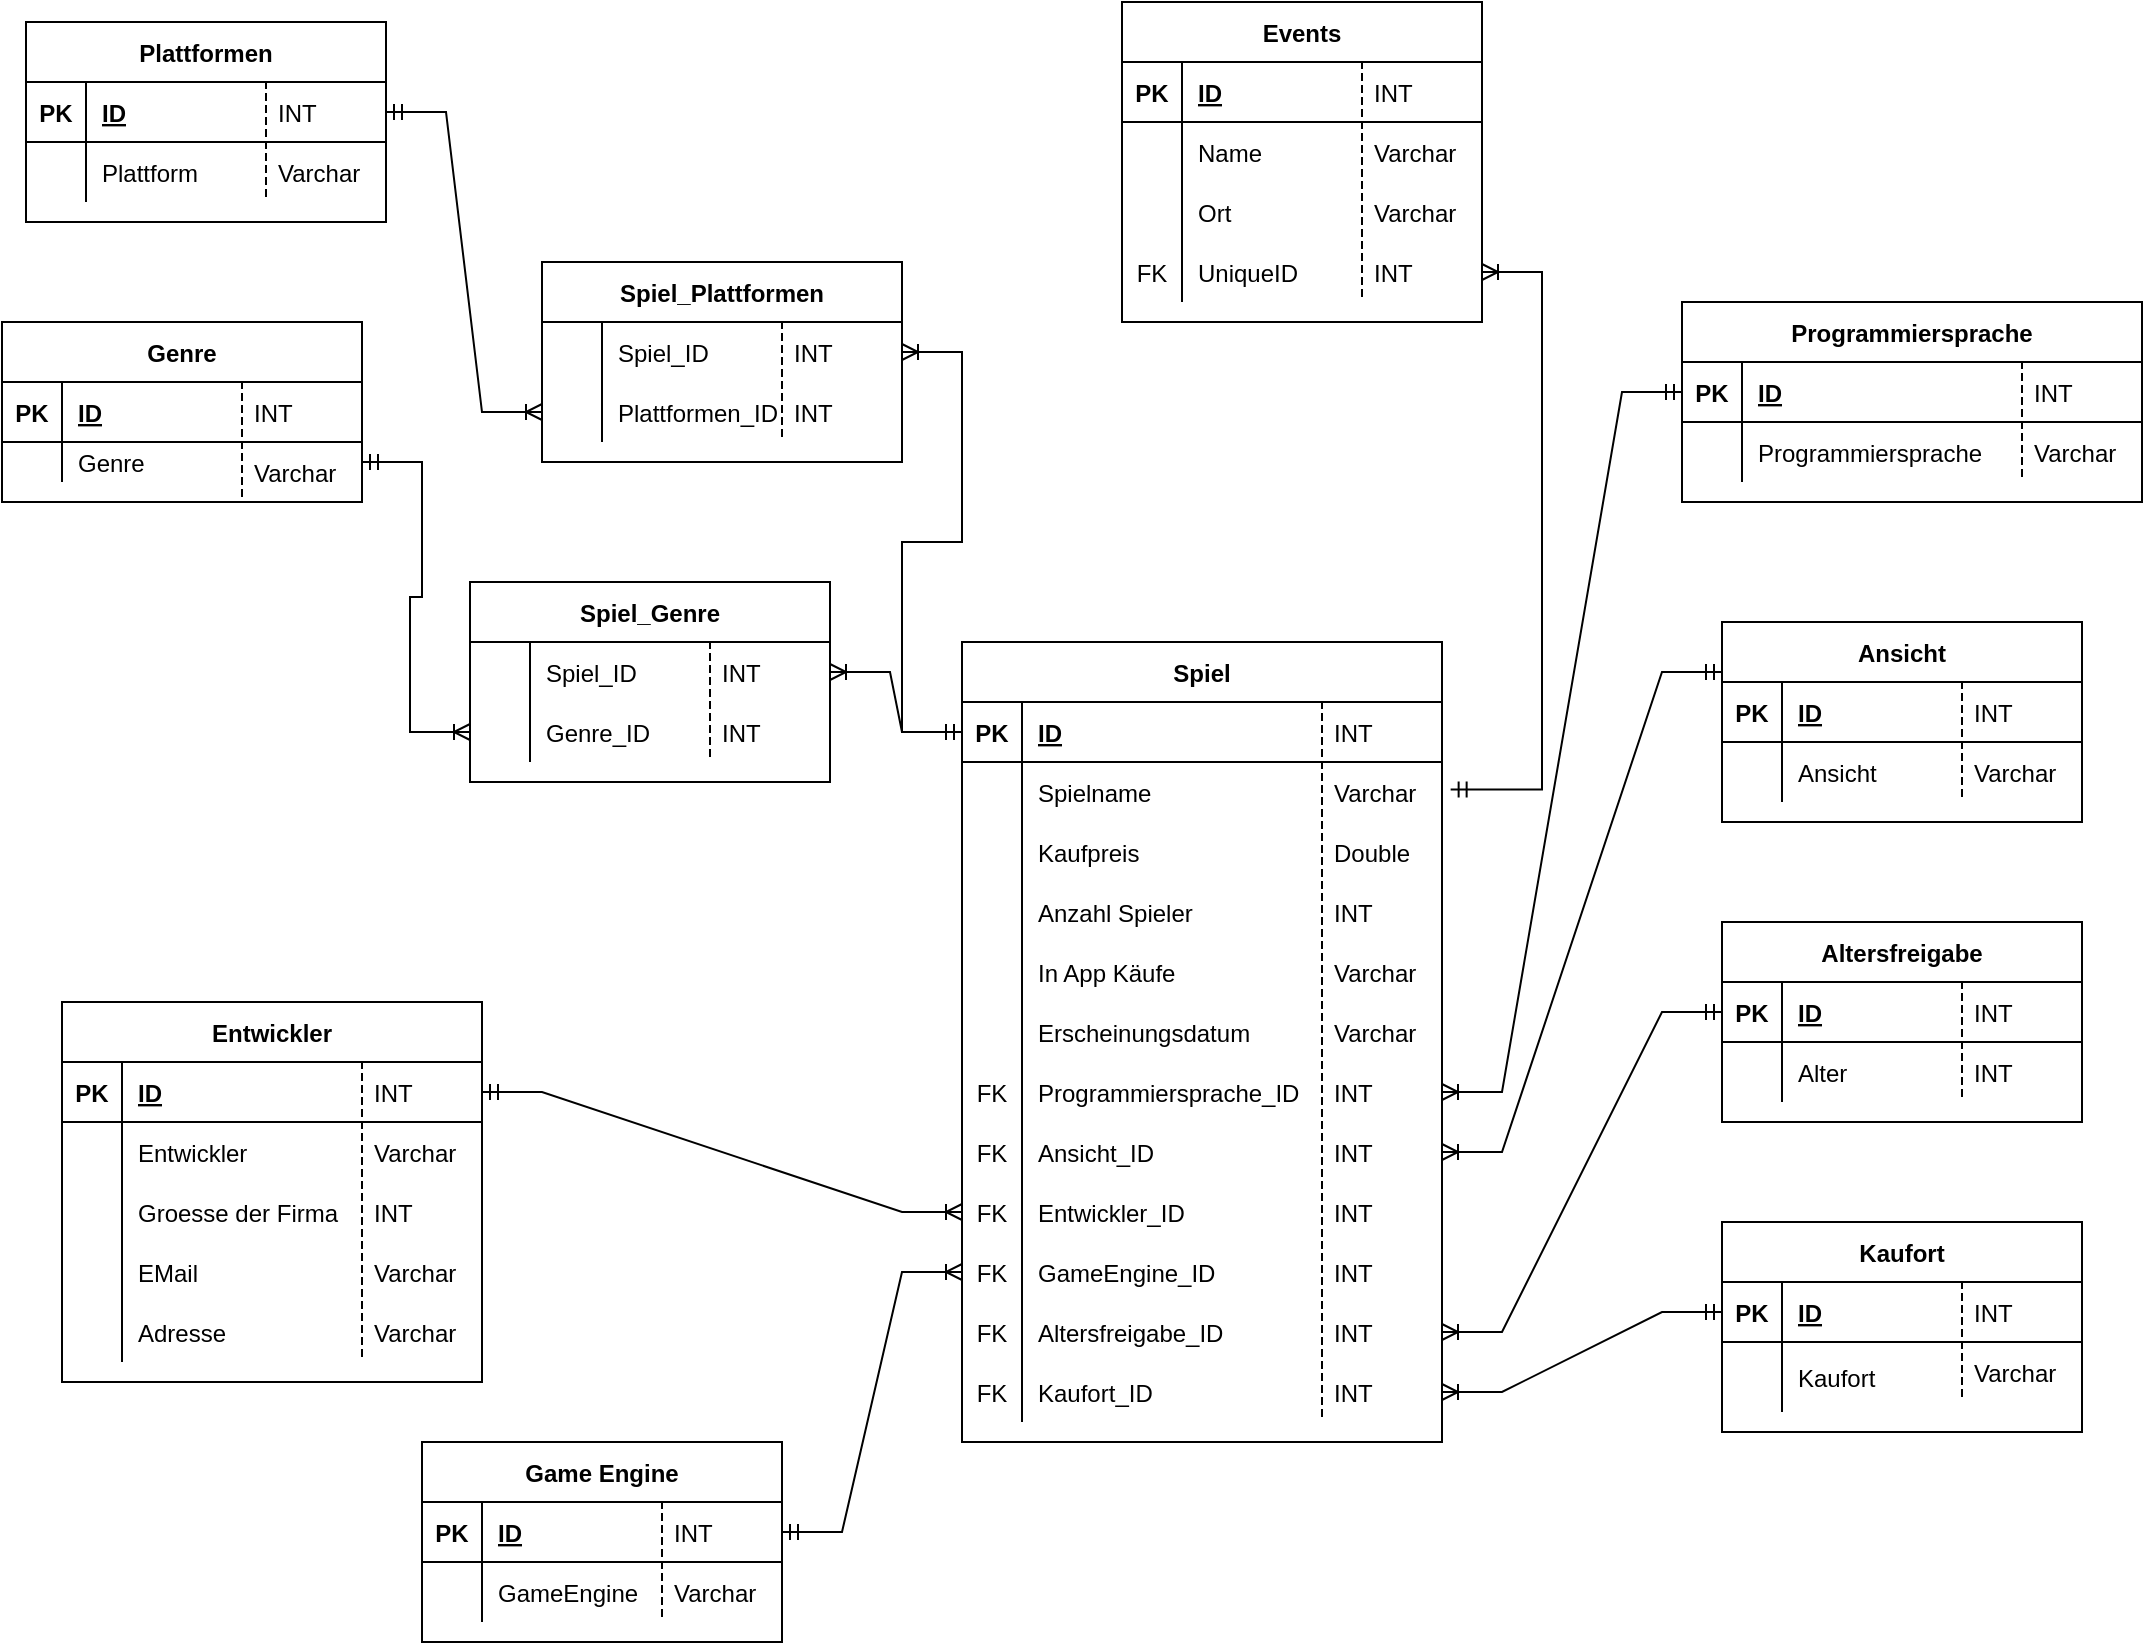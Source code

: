 <mxfile version="20.3.2" type="device"><diagram id="Bas1BcxLmkycNhNzk1Hk" name="Seite-1"><mxGraphModel dx="1897" dy="792" grid="1" gridSize="10" guides="1" tooltips="1" connect="1" arrows="1" fold="1" page="1" pageScale="1" pageWidth="827" pageHeight="1169" math="0" shadow="0"><root><mxCell id="0"/><mxCell id="1" parent="0"/><mxCell id="n_yAJE9qm8WfYnENZ6dd-1" value="Genre" style="shape=table;startSize=30;container=1;collapsible=1;childLayout=tableLayout;fixedRows=1;rowLines=0;fontStyle=1;align=center;resizeLast=1;" parent="1" vertex="1"><mxGeometry y="200" width="180" height="90" as="geometry"/></mxCell><mxCell id="n_yAJE9qm8WfYnENZ6dd-2" value="" style="shape=tableRow;horizontal=0;startSize=0;swimlaneHead=0;swimlaneBody=0;fillColor=none;collapsible=0;dropTarget=0;points=[[0,0.5],[1,0.5]];portConstraint=eastwest;top=0;left=0;right=0;bottom=1;" parent="n_yAJE9qm8WfYnENZ6dd-1" vertex="1"><mxGeometry y="30" width="180" height="30" as="geometry"/></mxCell><mxCell id="n_yAJE9qm8WfYnENZ6dd-3" value="PK" style="shape=partialRectangle;connectable=0;fillColor=none;top=0;left=0;bottom=0;right=0;fontStyle=1;overflow=hidden;" parent="n_yAJE9qm8WfYnENZ6dd-2" vertex="1"><mxGeometry width="30" height="30" as="geometry"><mxRectangle width="30" height="30" as="alternateBounds"/></mxGeometry></mxCell><mxCell id="n_yAJE9qm8WfYnENZ6dd-4" value="ID" style="shape=partialRectangle;connectable=0;fillColor=none;top=0;left=0;bottom=0;right=0;align=left;spacingLeft=6;fontStyle=5;overflow=hidden;" parent="n_yAJE9qm8WfYnENZ6dd-2" vertex="1"><mxGeometry x="30" width="150" height="30" as="geometry"><mxRectangle width="150" height="30" as="alternateBounds"/></mxGeometry></mxCell><mxCell id="n_yAJE9qm8WfYnENZ6dd-5" value="" style="shape=tableRow;horizontal=0;startSize=0;swimlaneHead=0;swimlaneBody=0;fillColor=none;collapsible=0;dropTarget=0;points=[[0,0.5],[1,0.5]];portConstraint=eastwest;top=0;left=0;right=0;bottom=0;" parent="n_yAJE9qm8WfYnENZ6dd-1" vertex="1"><mxGeometry y="60" width="180" height="20" as="geometry"/></mxCell><mxCell id="n_yAJE9qm8WfYnENZ6dd-6" value="" style="shape=partialRectangle;connectable=0;fillColor=none;top=0;left=0;bottom=0;right=0;editable=1;overflow=hidden;" parent="n_yAJE9qm8WfYnENZ6dd-5" vertex="1"><mxGeometry width="30" height="20" as="geometry"><mxRectangle width="30" height="20" as="alternateBounds"/></mxGeometry></mxCell><mxCell id="n_yAJE9qm8WfYnENZ6dd-7" value="Genre" style="shape=partialRectangle;connectable=0;fillColor=none;top=0;left=0;bottom=0;right=0;align=left;spacingLeft=6;overflow=hidden;" parent="n_yAJE9qm8WfYnENZ6dd-5" vertex="1"><mxGeometry x="30" width="150" height="20" as="geometry"><mxRectangle width="150" height="20" as="alternateBounds"/></mxGeometry></mxCell><mxCell id="n_yAJE9qm8WfYnENZ6dd-14" value="Plattformen" style="shape=table;startSize=30;container=1;collapsible=1;childLayout=tableLayout;fixedRows=1;rowLines=0;fontStyle=1;align=center;resizeLast=1;" parent="1" vertex="1"><mxGeometry x="12" y="50" width="180" height="100" as="geometry"/></mxCell><mxCell id="n_yAJE9qm8WfYnENZ6dd-15" value="" style="shape=tableRow;horizontal=0;startSize=0;swimlaneHead=0;swimlaneBody=0;fillColor=none;collapsible=0;dropTarget=0;points=[[0,0.5],[1,0.5]];portConstraint=eastwest;top=0;left=0;right=0;bottom=1;" parent="n_yAJE9qm8WfYnENZ6dd-14" vertex="1"><mxGeometry y="30" width="180" height="30" as="geometry"/></mxCell><mxCell id="n_yAJE9qm8WfYnENZ6dd-16" value="PK" style="shape=partialRectangle;connectable=0;fillColor=none;top=0;left=0;bottom=0;right=0;fontStyle=1;overflow=hidden;" parent="n_yAJE9qm8WfYnENZ6dd-15" vertex="1"><mxGeometry width="30" height="30" as="geometry"><mxRectangle width="30" height="30" as="alternateBounds"/></mxGeometry></mxCell><mxCell id="n_yAJE9qm8WfYnENZ6dd-17" value="ID" style="shape=partialRectangle;connectable=0;fillColor=none;top=0;left=0;bottom=0;right=0;align=left;spacingLeft=6;fontStyle=5;overflow=hidden;" parent="n_yAJE9qm8WfYnENZ6dd-15" vertex="1"><mxGeometry x="30" width="150" height="30" as="geometry"><mxRectangle width="150" height="30" as="alternateBounds"/></mxGeometry></mxCell><mxCell id="n_yAJE9qm8WfYnENZ6dd-18" value="" style="shape=tableRow;horizontal=0;startSize=0;swimlaneHead=0;swimlaneBody=0;fillColor=none;collapsible=0;dropTarget=0;points=[[0,0.5],[1,0.5]];portConstraint=eastwest;top=0;left=0;right=0;bottom=0;" parent="n_yAJE9qm8WfYnENZ6dd-14" vertex="1"><mxGeometry y="60" width="180" height="30" as="geometry"/></mxCell><mxCell id="n_yAJE9qm8WfYnENZ6dd-19" value="" style="shape=partialRectangle;connectable=0;fillColor=none;top=0;left=0;bottom=0;right=0;editable=1;overflow=hidden;" parent="n_yAJE9qm8WfYnENZ6dd-18" vertex="1"><mxGeometry width="30" height="30" as="geometry"><mxRectangle width="30" height="30" as="alternateBounds"/></mxGeometry></mxCell><mxCell id="n_yAJE9qm8WfYnENZ6dd-20" value="Plattform " style="shape=partialRectangle;connectable=0;fillColor=none;top=0;left=0;bottom=0;right=0;align=left;spacingLeft=6;overflow=hidden;" parent="n_yAJE9qm8WfYnENZ6dd-18" vertex="1"><mxGeometry x="30" width="150" height="30" as="geometry"><mxRectangle width="150" height="30" as="alternateBounds"/></mxGeometry></mxCell><mxCell id="n_yAJE9qm8WfYnENZ6dd-27" value="Events" style="shape=table;startSize=30;container=1;collapsible=1;childLayout=tableLayout;fixedRows=1;rowLines=0;fontStyle=1;align=center;resizeLast=1;" parent="1" vertex="1"><mxGeometry x="560" y="40" width="180" height="160" as="geometry"/></mxCell><mxCell id="n_yAJE9qm8WfYnENZ6dd-28" value="" style="shape=tableRow;horizontal=0;startSize=0;swimlaneHead=0;swimlaneBody=0;fillColor=none;collapsible=0;dropTarget=0;points=[[0,0.5],[1,0.5]];portConstraint=eastwest;top=0;left=0;right=0;bottom=1;" parent="n_yAJE9qm8WfYnENZ6dd-27" vertex="1"><mxGeometry y="30" width="180" height="30" as="geometry"/></mxCell><mxCell id="n_yAJE9qm8WfYnENZ6dd-29" value="PK" style="shape=partialRectangle;connectable=0;fillColor=none;top=0;left=0;bottom=0;right=0;fontStyle=1;overflow=hidden;" parent="n_yAJE9qm8WfYnENZ6dd-28" vertex="1"><mxGeometry width="30" height="30" as="geometry"><mxRectangle width="30" height="30" as="alternateBounds"/></mxGeometry></mxCell><mxCell id="n_yAJE9qm8WfYnENZ6dd-30" value="ID" style="shape=partialRectangle;connectable=0;fillColor=none;top=0;left=0;bottom=0;right=0;align=left;spacingLeft=6;fontStyle=5;overflow=hidden;" parent="n_yAJE9qm8WfYnENZ6dd-28" vertex="1"><mxGeometry x="30" width="150" height="30" as="geometry"><mxRectangle width="150" height="30" as="alternateBounds"/></mxGeometry></mxCell><mxCell id="n_yAJE9qm8WfYnENZ6dd-31" value="" style="shape=tableRow;horizontal=0;startSize=0;swimlaneHead=0;swimlaneBody=0;fillColor=none;collapsible=0;dropTarget=0;points=[[0,0.5],[1,0.5]];portConstraint=eastwest;top=0;left=0;right=0;bottom=0;" parent="n_yAJE9qm8WfYnENZ6dd-27" vertex="1"><mxGeometry y="60" width="180" height="30" as="geometry"/></mxCell><mxCell id="n_yAJE9qm8WfYnENZ6dd-32" value="" style="shape=partialRectangle;connectable=0;fillColor=none;top=0;left=0;bottom=0;right=0;editable=1;overflow=hidden;" parent="n_yAJE9qm8WfYnENZ6dd-31" vertex="1"><mxGeometry width="30" height="30" as="geometry"><mxRectangle width="30" height="30" as="alternateBounds"/></mxGeometry></mxCell><mxCell id="n_yAJE9qm8WfYnENZ6dd-33" value="Name" style="shape=partialRectangle;connectable=0;fillColor=none;top=0;left=0;bottom=0;right=0;align=left;spacingLeft=6;overflow=hidden;" parent="n_yAJE9qm8WfYnENZ6dd-31" vertex="1"><mxGeometry x="30" width="150" height="30" as="geometry"><mxRectangle width="150" height="30" as="alternateBounds"/></mxGeometry></mxCell><mxCell id="n_yAJE9qm8WfYnENZ6dd-34" value="" style="shape=tableRow;horizontal=0;startSize=0;swimlaneHead=0;swimlaneBody=0;fillColor=none;collapsible=0;dropTarget=0;points=[[0,0.5],[1,0.5]];portConstraint=eastwest;top=0;left=0;right=0;bottom=0;" parent="n_yAJE9qm8WfYnENZ6dd-27" vertex="1"><mxGeometry y="90" width="180" height="30" as="geometry"/></mxCell><mxCell id="n_yAJE9qm8WfYnENZ6dd-35" value="" style="shape=partialRectangle;connectable=0;fillColor=none;top=0;left=0;bottom=0;right=0;editable=1;overflow=hidden;" parent="n_yAJE9qm8WfYnENZ6dd-34" vertex="1"><mxGeometry width="30" height="30" as="geometry"><mxRectangle width="30" height="30" as="alternateBounds"/></mxGeometry></mxCell><mxCell id="n_yAJE9qm8WfYnENZ6dd-36" value="Ort" style="shape=partialRectangle;connectable=0;fillColor=none;top=0;left=0;bottom=0;right=0;align=left;spacingLeft=6;overflow=hidden;" parent="n_yAJE9qm8WfYnENZ6dd-34" vertex="1"><mxGeometry x="30" width="150" height="30" as="geometry"><mxRectangle width="150" height="30" as="alternateBounds"/></mxGeometry></mxCell><mxCell id="n_yAJE9qm8WfYnENZ6dd-206" value="" style="shape=tableRow;horizontal=0;startSize=0;swimlaneHead=0;swimlaneBody=0;fillColor=none;collapsible=0;dropTarget=0;points=[[0,0.5],[1,0.5]];portConstraint=eastwest;top=0;left=0;right=0;bottom=0;" parent="n_yAJE9qm8WfYnENZ6dd-27" vertex="1"><mxGeometry y="120" width="180" height="30" as="geometry"/></mxCell><mxCell id="n_yAJE9qm8WfYnENZ6dd-207" value="FK" style="shape=partialRectangle;connectable=0;fillColor=none;top=0;left=0;bottom=0;right=0;fontStyle=0;overflow=hidden;" parent="n_yAJE9qm8WfYnENZ6dd-206" vertex="1"><mxGeometry width="30" height="30" as="geometry"><mxRectangle width="30" height="30" as="alternateBounds"/></mxGeometry></mxCell><mxCell id="n_yAJE9qm8WfYnENZ6dd-208" value="UniqueID" style="shape=partialRectangle;connectable=0;fillColor=none;top=0;left=0;bottom=0;right=0;align=left;spacingLeft=6;fontStyle=0;overflow=hidden;" parent="n_yAJE9qm8WfYnENZ6dd-206" vertex="1"><mxGeometry x="30" width="150" height="30" as="geometry"><mxRectangle width="150" height="30" as="alternateBounds"/></mxGeometry></mxCell><mxCell id="n_yAJE9qm8WfYnENZ6dd-40" value="Programmiersprache" style="shape=table;startSize=30;container=1;collapsible=1;childLayout=tableLayout;fixedRows=1;rowLines=0;fontStyle=1;align=center;resizeLast=1;" parent="1" vertex="1"><mxGeometry x="840" y="190" width="230" height="100" as="geometry"/></mxCell><mxCell id="n_yAJE9qm8WfYnENZ6dd-41" value="" style="shape=tableRow;horizontal=0;startSize=0;swimlaneHead=0;swimlaneBody=0;fillColor=none;collapsible=0;dropTarget=0;points=[[0,0.5],[1,0.5]];portConstraint=eastwest;top=0;left=0;right=0;bottom=1;" parent="n_yAJE9qm8WfYnENZ6dd-40" vertex="1"><mxGeometry y="30" width="230" height="30" as="geometry"/></mxCell><mxCell id="n_yAJE9qm8WfYnENZ6dd-42" value="PK" style="shape=partialRectangle;connectable=0;fillColor=none;top=0;left=0;bottom=0;right=0;fontStyle=1;overflow=hidden;" parent="n_yAJE9qm8WfYnENZ6dd-41" vertex="1"><mxGeometry width="30" height="30" as="geometry"><mxRectangle width="30" height="30" as="alternateBounds"/></mxGeometry></mxCell><mxCell id="n_yAJE9qm8WfYnENZ6dd-43" value="ID" style="shape=partialRectangle;connectable=0;fillColor=none;top=0;left=0;bottom=0;right=0;align=left;spacingLeft=6;fontStyle=5;overflow=hidden;" parent="n_yAJE9qm8WfYnENZ6dd-41" vertex="1"><mxGeometry x="30" width="200" height="30" as="geometry"><mxRectangle width="200" height="30" as="alternateBounds"/></mxGeometry></mxCell><mxCell id="n_yAJE9qm8WfYnENZ6dd-44" value="" style="shape=tableRow;horizontal=0;startSize=0;swimlaneHead=0;swimlaneBody=0;fillColor=none;collapsible=0;dropTarget=0;points=[[0,0.5],[1,0.5]];portConstraint=eastwest;top=0;left=0;right=0;bottom=0;" parent="n_yAJE9qm8WfYnENZ6dd-40" vertex="1"><mxGeometry y="60" width="230" height="30" as="geometry"/></mxCell><mxCell id="n_yAJE9qm8WfYnENZ6dd-45" value="" style="shape=partialRectangle;connectable=0;fillColor=none;top=0;left=0;bottom=0;right=0;editable=1;overflow=hidden;" parent="n_yAJE9qm8WfYnENZ6dd-44" vertex="1"><mxGeometry width="30" height="30" as="geometry"><mxRectangle width="30" height="30" as="alternateBounds"/></mxGeometry></mxCell><mxCell id="n_yAJE9qm8WfYnENZ6dd-46" value="Programmiersprache" style="shape=partialRectangle;connectable=0;fillColor=none;top=0;left=0;bottom=0;right=0;align=left;spacingLeft=6;overflow=hidden;" parent="n_yAJE9qm8WfYnENZ6dd-44" vertex="1"><mxGeometry x="30" width="200" height="30" as="geometry"><mxRectangle width="200" height="30" as="alternateBounds"/></mxGeometry></mxCell><mxCell id="n_yAJE9qm8WfYnENZ6dd-53" value="Ansicht" style="shape=table;startSize=30;container=1;collapsible=1;childLayout=tableLayout;fixedRows=1;rowLines=0;fontStyle=1;align=center;resizeLast=1;" parent="1" vertex="1"><mxGeometry x="860" y="350" width="180" height="100" as="geometry"/></mxCell><mxCell id="n_yAJE9qm8WfYnENZ6dd-54" value="" style="shape=tableRow;horizontal=0;startSize=0;swimlaneHead=0;swimlaneBody=0;fillColor=none;collapsible=0;dropTarget=0;points=[[0,0.5],[1,0.5]];portConstraint=eastwest;top=0;left=0;right=0;bottom=1;" parent="n_yAJE9qm8WfYnENZ6dd-53" vertex="1"><mxGeometry y="30" width="180" height="30" as="geometry"/></mxCell><mxCell id="n_yAJE9qm8WfYnENZ6dd-55" value="PK" style="shape=partialRectangle;connectable=0;fillColor=none;top=0;left=0;bottom=0;right=0;fontStyle=1;overflow=hidden;" parent="n_yAJE9qm8WfYnENZ6dd-54" vertex="1"><mxGeometry width="30" height="30" as="geometry"><mxRectangle width="30" height="30" as="alternateBounds"/></mxGeometry></mxCell><mxCell id="n_yAJE9qm8WfYnENZ6dd-56" value="ID" style="shape=partialRectangle;connectable=0;fillColor=none;top=0;left=0;bottom=0;right=0;align=left;spacingLeft=6;fontStyle=5;overflow=hidden;" parent="n_yAJE9qm8WfYnENZ6dd-54" vertex="1"><mxGeometry x="30" width="150" height="30" as="geometry"><mxRectangle width="150" height="30" as="alternateBounds"/></mxGeometry></mxCell><mxCell id="n_yAJE9qm8WfYnENZ6dd-57" value="" style="shape=tableRow;horizontal=0;startSize=0;swimlaneHead=0;swimlaneBody=0;fillColor=none;collapsible=0;dropTarget=0;points=[[0,0.5],[1,0.5]];portConstraint=eastwest;top=0;left=0;right=0;bottom=0;" parent="n_yAJE9qm8WfYnENZ6dd-53" vertex="1"><mxGeometry y="60" width="180" height="30" as="geometry"/></mxCell><mxCell id="n_yAJE9qm8WfYnENZ6dd-58" value="" style="shape=partialRectangle;connectable=0;fillColor=none;top=0;left=0;bottom=0;right=0;editable=1;overflow=hidden;" parent="n_yAJE9qm8WfYnENZ6dd-57" vertex="1"><mxGeometry width="30" height="30" as="geometry"><mxRectangle width="30" height="30" as="alternateBounds"/></mxGeometry></mxCell><mxCell id="n_yAJE9qm8WfYnENZ6dd-59" value="Ansicht" style="shape=partialRectangle;connectable=0;fillColor=none;top=0;left=0;bottom=0;right=0;align=left;spacingLeft=6;overflow=hidden;" parent="n_yAJE9qm8WfYnENZ6dd-57" vertex="1"><mxGeometry x="30" width="150" height="30" as="geometry"><mxRectangle width="150" height="30" as="alternateBounds"/></mxGeometry></mxCell><mxCell id="n_yAJE9qm8WfYnENZ6dd-66" value="Altersfreigabe" style="shape=table;startSize=30;container=1;collapsible=1;childLayout=tableLayout;fixedRows=1;rowLines=0;fontStyle=1;align=center;resizeLast=1;" parent="1" vertex="1"><mxGeometry x="860" y="500" width="180" height="100" as="geometry"/></mxCell><mxCell id="n_yAJE9qm8WfYnENZ6dd-67" value="" style="shape=tableRow;horizontal=0;startSize=0;swimlaneHead=0;swimlaneBody=0;fillColor=none;collapsible=0;dropTarget=0;points=[[0,0.5],[1,0.5]];portConstraint=eastwest;top=0;left=0;right=0;bottom=1;" parent="n_yAJE9qm8WfYnENZ6dd-66" vertex="1"><mxGeometry y="30" width="180" height="30" as="geometry"/></mxCell><mxCell id="n_yAJE9qm8WfYnENZ6dd-68" value="PK" style="shape=partialRectangle;connectable=0;fillColor=none;top=0;left=0;bottom=0;right=0;fontStyle=1;overflow=hidden;" parent="n_yAJE9qm8WfYnENZ6dd-67" vertex="1"><mxGeometry width="30" height="30" as="geometry"><mxRectangle width="30" height="30" as="alternateBounds"/></mxGeometry></mxCell><mxCell id="n_yAJE9qm8WfYnENZ6dd-69" value="ID" style="shape=partialRectangle;connectable=0;fillColor=none;top=0;left=0;bottom=0;right=0;align=left;spacingLeft=6;fontStyle=5;overflow=hidden;" parent="n_yAJE9qm8WfYnENZ6dd-67" vertex="1"><mxGeometry x="30" width="150" height="30" as="geometry"><mxRectangle width="150" height="30" as="alternateBounds"/></mxGeometry></mxCell><mxCell id="n_yAJE9qm8WfYnENZ6dd-70" value="" style="shape=tableRow;horizontal=0;startSize=0;swimlaneHead=0;swimlaneBody=0;fillColor=none;collapsible=0;dropTarget=0;points=[[0,0.5],[1,0.5]];portConstraint=eastwest;top=0;left=0;right=0;bottom=0;" parent="n_yAJE9qm8WfYnENZ6dd-66" vertex="1"><mxGeometry y="60" width="180" height="30" as="geometry"/></mxCell><mxCell id="n_yAJE9qm8WfYnENZ6dd-71" value="" style="shape=partialRectangle;connectable=0;fillColor=none;top=0;left=0;bottom=0;right=0;editable=1;overflow=hidden;" parent="n_yAJE9qm8WfYnENZ6dd-70" vertex="1"><mxGeometry width="30" height="30" as="geometry"><mxRectangle width="30" height="30" as="alternateBounds"/></mxGeometry></mxCell><mxCell id="n_yAJE9qm8WfYnENZ6dd-72" value="Alter" style="shape=partialRectangle;connectable=0;fillColor=none;top=0;left=0;bottom=0;right=0;align=left;spacingLeft=6;overflow=hidden;" parent="n_yAJE9qm8WfYnENZ6dd-70" vertex="1"><mxGeometry x="30" width="150" height="30" as="geometry"><mxRectangle width="150" height="30" as="alternateBounds"/></mxGeometry></mxCell><mxCell id="n_yAJE9qm8WfYnENZ6dd-79" value="Kaufort" style="shape=table;startSize=30;container=1;collapsible=1;childLayout=tableLayout;fixedRows=1;rowLines=0;fontStyle=1;align=center;resizeLast=1;" parent="1" vertex="1"><mxGeometry x="860" y="650" width="180" height="105" as="geometry"/></mxCell><mxCell id="n_yAJE9qm8WfYnENZ6dd-80" value="" style="shape=tableRow;horizontal=0;startSize=0;swimlaneHead=0;swimlaneBody=0;fillColor=none;collapsible=0;dropTarget=0;points=[[0,0.5],[1,0.5]];portConstraint=eastwest;top=0;left=0;right=0;bottom=1;" parent="n_yAJE9qm8WfYnENZ6dd-79" vertex="1"><mxGeometry y="30" width="180" height="30" as="geometry"/></mxCell><mxCell id="n_yAJE9qm8WfYnENZ6dd-81" value="PK" style="shape=partialRectangle;connectable=0;fillColor=none;top=0;left=0;bottom=0;right=0;fontStyle=1;overflow=hidden;" parent="n_yAJE9qm8WfYnENZ6dd-80" vertex="1"><mxGeometry width="30" height="30" as="geometry"><mxRectangle width="30" height="30" as="alternateBounds"/></mxGeometry></mxCell><mxCell id="n_yAJE9qm8WfYnENZ6dd-82" value="ID" style="shape=partialRectangle;connectable=0;fillColor=none;top=0;left=0;bottom=0;right=0;align=left;spacingLeft=6;fontStyle=5;overflow=hidden;" parent="n_yAJE9qm8WfYnENZ6dd-80" vertex="1"><mxGeometry x="30" width="150" height="30" as="geometry"><mxRectangle width="150" height="30" as="alternateBounds"/></mxGeometry></mxCell><mxCell id="n_yAJE9qm8WfYnENZ6dd-83" value="" style="shape=tableRow;horizontal=0;startSize=0;swimlaneHead=0;swimlaneBody=0;fillColor=none;collapsible=0;dropTarget=0;points=[[0,0.5],[1,0.5]];portConstraint=eastwest;top=0;left=0;right=0;bottom=0;" parent="n_yAJE9qm8WfYnENZ6dd-79" vertex="1"><mxGeometry y="60" width="180" height="35" as="geometry"/></mxCell><mxCell id="n_yAJE9qm8WfYnENZ6dd-84" value="" style="shape=partialRectangle;connectable=0;fillColor=none;top=0;left=0;bottom=0;right=0;editable=1;overflow=hidden;" parent="n_yAJE9qm8WfYnENZ6dd-83" vertex="1"><mxGeometry width="30" height="35" as="geometry"><mxRectangle width="30" height="35" as="alternateBounds"/></mxGeometry></mxCell><mxCell id="n_yAJE9qm8WfYnENZ6dd-85" value="Kaufort" style="shape=partialRectangle;connectable=0;fillColor=none;top=0;left=0;bottom=0;right=0;align=left;spacingLeft=6;overflow=hidden;" parent="n_yAJE9qm8WfYnENZ6dd-83" vertex="1"><mxGeometry x="30" width="150" height="35" as="geometry"><mxRectangle width="150" height="35" as="alternateBounds"/></mxGeometry></mxCell><mxCell id="n_yAJE9qm8WfYnENZ6dd-92" value="Game Engine" style="shape=table;startSize=30;container=1;collapsible=1;childLayout=tableLayout;fixedRows=1;rowLines=0;fontStyle=1;align=center;resizeLast=1;" parent="1" vertex="1"><mxGeometry x="210" y="760" width="180" height="100" as="geometry"/></mxCell><mxCell id="n_yAJE9qm8WfYnENZ6dd-93" value="" style="shape=tableRow;horizontal=0;startSize=0;swimlaneHead=0;swimlaneBody=0;fillColor=none;collapsible=0;dropTarget=0;points=[[0,0.5],[1,0.5]];portConstraint=eastwest;top=0;left=0;right=0;bottom=1;" parent="n_yAJE9qm8WfYnENZ6dd-92" vertex="1"><mxGeometry y="30" width="180" height="30" as="geometry"/></mxCell><mxCell id="n_yAJE9qm8WfYnENZ6dd-94" value="PK" style="shape=partialRectangle;connectable=0;fillColor=none;top=0;left=0;bottom=0;right=0;fontStyle=1;overflow=hidden;" parent="n_yAJE9qm8WfYnENZ6dd-93" vertex="1"><mxGeometry width="30" height="30" as="geometry"><mxRectangle width="30" height="30" as="alternateBounds"/></mxGeometry></mxCell><mxCell id="n_yAJE9qm8WfYnENZ6dd-95" value="ID" style="shape=partialRectangle;connectable=0;fillColor=none;top=0;left=0;bottom=0;right=0;align=left;spacingLeft=6;fontStyle=5;overflow=hidden;" parent="n_yAJE9qm8WfYnENZ6dd-93" vertex="1"><mxGeometry x="30" width="150" height="30" as="geometry"><mxRectangle width="150" height="30" as="alternateBounds"/></mxGeometry></mxCell><mxCell id="n_yAJE9qm8WfYnENZ6dd-96" value="" style="shape=tableRow;horizontal=0;startSize=0;swimlaneHead=0;swimlaneBody=0;fillColor=none;collapsible=0;dropTarget=0;points=[[0,0.5],[1,0.5]];portConstraint=eastwest;top=0;left=0;right=0;bottom=0;" parent="n_yAJE9qm8WfYnENZ6dd-92" vertex="1"><mxGeometry y="60" width="180" height="30" as="geometry"/></mxCell><mxCell id="n_yAJE9qm8WfYnENZ6dd-97" value="" style="shape=partialRectangle;connectable=0;fillColor=none;top=0;left=0;bottom=0;right=0;editable=1;overflow=hidden;" parent="n_yAJE9qm8WfYnENZ6dd-96" vertex="1"><mxGeometry width="30" height="30" as="geometry"><mxRectangle width="30" height="30" as="alternateBounds"/></mxGeometry></mxCell><mxCell id="n_yAJE9qm8WfYnENZ6dd-98" value="GameEngine" style="shape=partialRectangle;connectable=0;fillColor=none;top=0;left=0;bottom=0;right=0;align=left;spacingLeft=6;overflow=hidden;" parent="n_yAJE9qm8WfYnENZ6dd-96" vertex="1"><mxGeometry x="30" width="150" height="30" as="geometry"><mxRectangle width="150" height="30" as="alternateBounds"/></mxGeometry></mxCell><mxCell id="n_yAJE9qm8WfYnENZ6dd-105" value="Entwickler" style="shape=table;startSize=30;container=1;collapsible=1;childLayout=tableLayout;fixedRows=1;rowLines=0;fontStyle=1;align=center;resizeLast=1;" parent="1" vertex="1"><mxGeometry x="30" y="540" width="210" height="190" as="geometry"/></mxCell><mxCell id="n_yAJE9qm8WfYnENZ6dd-106" value="" style="shape=tableRow;horizontal=0;startSize=0;swimlaneHead=0;swimlaneBody=0;fillColor=none;collapsible=0;dropTarget=0;points=[[0,0.5],[1,0.5]];portConstraint=eastwest;top=0;left=0;right=0;bottom=1;" parent="n_yAJE9qm8WfYnENZ6dd-105" vertex="1"><mxGeometry y="30" width="210" height="30" as="geometry"/></mxCell><mxCell id="n_yAJE9qm8WfYnENZ6dd-107" value="PK" style="shape=partialRectangle;connectable=0;fillColor=none;top=0;left=0;bottom=0;right=0;fontStyle=1;overflow=hidden;" parent="n_yAJE9qm8WfYnENZ6dd-106" vertex="1"><mxGeometry width="30" height="30" as="geometry"><mxRectangle width="30" height="30" as="alternateBounds"/></mxGeometry></mxCell><mxCell id="n_yAJE9qm8WfYnENZ6dd-108" value="ID" style="shape=partialRectangle;connectable=0;fillColor=none;top=0;left=0;bottom=0;right=0;align=left;spacingLeft=6;fontStyle=5;overflow=hidden;" parent="n_yAJE9qm8WfYnENZ6dd-106" vertex="1"><mxGeometry x="30" width="180" height="30" as="geometry"><mxRectangle width="180" height="30" as="alternateBounds"/></mxGeometry></mxCell><mxCell id="n_yAJE9qm8WfYnENZ6dd-109" value="" style="shape=tableRow;horizontal=0;startSize=0;swimlaneHead=0;swimlaneBody=0;fillColor=none;collapsible=0;dropTarget=0;points=[[0,0.5],[1,0.5]];portConstraint=eastwest;top=0;left=0;right=0;bottom=0;" parent="n_yAJE9qm8WfYnENZ6dd-105" vertex="1"><mxGeometry y="60" width="210" height="30" as="geometry"/></mxCell><mxCell id="n_yAJE9qm8WfYnENZ6dd-110" value="" style="shape=partialRectangle;connectable=0;fillColor=none;top=0;left=0;bottom=0;right=0;editable=1;overflow=hidden;" parent="n_yAJE9qm8WfYnENZ6dd-109" vertex="1"><mxGeometry width="30" height="30" as="geometry"><mxRectangle width="30" height="30" as="alternateBounds"/></mxGeometry></mxCell><mxCell id="n_yAJE9qm8WfYnENZ6dd-111" value="Entwickler" style="shape=partialRectangle;connectable=0;fillColor=none;top=0;left=0;bottom=0;right=0;align=left;spacingLeft=6;overflow=hidden;" parent="n_yAJE9qm8WfYnENZ6dd-109" vertex="1"><mxGeometry x="30" width="180" height="30" as="geometry"><mxRectangle width="180" height="30" as="alternateBounds"/></mxGeometry></mxCell><mxCell id="n_yAJE9qm8WfYnENZ6dd-112" value="" style="shape=tableRow;horizontal=0;startSize=0;swimlaneHead=0;swimlaneBody=0;fillColor=none;collapsible=0;dropTarget=0;points=[[0,0.5],[1,0.5]];portConstraint=eastwest;top=0;left=0;right=0;bottom=0;" parent="n_yAJE9qm8WfYnENZ6dd-105" vertex="1"><mxGeometry y="90" width="210" height="30" as="geometry"/></mxCell><mxCell id="n_yAJE9qm8WfYnENZ6dd-113" value="" style="shape=partialRectangle;connectable=0;fillColor=none;top=0;left=0;bottom=0;right=0;editable=1;overflow=hidden;" parent="n_yAJE9qm8WfYnENZ6dd-112" vertex="1"><mxGeometry width="30" height="30" as="geometry"><mxRectangle width="30" height="30" as="alternateBounds"/></mxGeometry></mxCell><mxCell id="n_yAJE9qm8WfYnENZ6dd-114" value="Groesse der Firma" style="shape=partialRectangle;connectable=0;fillColor=none;top=0;left=0;bottom=0;right=0;align=left;spacingLeft=6;overflow=hidden;" parent="n_yAJE9qm8WfYnENZ6dd-112" vertex="1"><mxGeometry x="30" width="180" height="30" as="geometry"><mxRectangle width="180" height="30" as="alternateBounds"/></mxGeometry></mxCell><mxCell id="n_yAJE9qm8WfYnENZ6dd-115" value="" style="shape=tableRow;horizontal=0;startSize=0;swimlaneHead=0;swimlaneBody=0;fillColor=none;collapsible=0;dropTarget=0;points=[[0,0.5],[1,0.5]];portConstraint=eastwest;top=0;left=0;right=0;bottom=0;" parent="n_yAJE9qm8WfYnENZ6dd-105" vertex="1"><mxGeometry y="120" width="210" height="30" as="geometry"/></mxCell><mxCell id="n_yAJE9qm8WfYnENZ6dd-116" value="" style="shape=partialRectangle;connectable=0;fillColor=none;top=0;left=0;bottom=0;right=0;editable=1;overflow=hidden;" parent="n_yAJE9qm8WfYnENZ6dd-115" vertex="1"><mxGeometry width="30" height="30" as="geometry"><mxRectangle width="30" height="30" as="alternateBounds"/></mxGeometry></mxCell><mxCell id="n_yAJE9qm8WfYnENZ6dd-117" value="EMail" style="shape=partialRectangle;connectable=0;fillColor=none;top=0;left=0;bottom=0;right=0;align=left;spacingLeft=6;overflow=hidden;" parent="n_yAJE9qm8WfYnENZ6dd-115" vertex="1"><mxGeometry x="30" width="180" height="30" as="geometry"><mxRectangle width="180" height="30" as="alternateBounds"/></mxGeometry></mxCell><mxCell id="n_yAJE9qm8WfYnENZ6dd-120" value="" style="shape=tableRow;horizontal=0;startSize=0;swimlaneHead=0;swimlaneBody=0;fillColor=none;collapsible=0;dropTarget=0;points=[[0,0.5],[1,0.5]];portConstraint=eastwest;top=0;left=0;right=0;bottom=0;" parent="n_yAJE9qm8WfYnENZ6dd-105" vertex="1"><mxGeometry y="150" width="210" height="30" as="geometry"/></mxCell><mxCell id="n_yAJE9qm8WfYnENZ6dd-121" value="" style="shape=partialRectangle;connectable=0;fillColor=none;top=0;left=0;bottom=0;right=0;editable=1;overflow=hidden;" parent="n_yAJE9qm8WfYnENZ6dd-120" vertex="1"><mxGeometry width="30" height="30" as="geometry"><mxRectangle width="30" height="30" as="alternateBounds"/></mxGeometry></mxCell><mxCell id="n_yAJE9qm8WfYnENZ6dd-122" value="Adresse" style="shape=partialRectangle;connectable=0;fillColor=none;top=0;left=0;bottom=0;right=0;align=left;spacingLeft=6;overflow=hidden;" parent="n_yAJE9qm8WfYnENZ6dd-120" vertex="1"><mxGeometry x="30" width="180" height="30" as="geometry"><mxRectangle width="180" height="30" as="alternateBounds"/></mxGeometry></mxCell><mxCell id="n_yAJE9qm8WfYnENZ6dd-123" value="Spiel_Genre" style="shape=table;startSize=30;container=1;collapsible=1;childLayout=tableLayout;fixedRows=1;rowLines=0;fontStyle=1;align=center;resizeLast=1;" parent="1" vertex="1"><mxGeometry x="234" y="330" width="180" height="100" as="geometry"/></mxCell><mxCell id="n_yAJE9qm8WfYnENZ6dd-127" value="" style="shape=tableRow;horizontal=0;startSize=0;swimlaneHead=0;swimlaneBody=0;fillColor=none;collapsible=0;dropTarget=0;points=[[0,0.5],[1,0.5]];portConstraint=eastwest;top=0;left=0;right=0;bottom=0;" parent="n_yAJE9qm8WfYnENZ6dd-123" vertex="1"><mxGeometry y="30" width="180" height="30" as="geometry"/></mxCell><mxCell id="n_yAJE9qm8WfYnENZ6dd-128" value="" style="shape=partialRectangle;connectable=0;fillColor=none;top=0;left=0;bottom=0;right=0;editable=1;overflow=hidden;" parent="n_yAJE9qm8WfYnENZ6dd-127" vertex="1"><mxGeometry width="30" height="30" as="geometry"><mxRectangle width="30" height="30" as="alternateBounds"/></mxGeometry></mxCell><mxCell id="n_yAJE9qm8WfYnENZ6dd-129" value="Spiel_ID" style="shape=partialRectangle;connectable=0;fillColor=none;top=0;left=0;bottom=0;right=0;align=left;spacingLeft=6;overflow=hidden;" parent="n_yAJE9qm8WfYnENZ6dd-127" vertex="1"><mxGeometry x="30" width="150" height="30" as="geometry"><mxRectangle width="150" height="30" as="alternateBounds"/></mxGeometry></mxCell><mxCell id="n_yAJE9qm8WfYnENZ6dd-130" value="" style="shape=tableRow;horizontal=0;startSize=0;swimlaneHead=0;swimlaneBody=0;fillColor=none;collapsible=0;dropTarget=0;points=[[0,0.5],[1,0.5]];portConstraint=eastwest;top=0;left=0;right=0;bottom=0;" parent="n_yAJE9qm8WfYnENZ6dd-123" vertex="1"><mxGeometry y="60" width="180" height="30" as="geometry"/></mxCell><mxCell id="n_yAJE9qm8WfYnENZ6dd-131" value="" style="shape=partialRectangle;connectable=0;fillColor=none;top=0;left=0;bottom=0;right=0;editable=1;overflow=hidden;" parent="n_yAJE9qm8WfYnENZ6dd-130" vertex="1"><mxGeometry width="30" height="30" as="geometry"><mxRectangle width="30" height="30" as="alternateBounds"/></mxGeometry></mxCell><mxCell id="n_yAJE9qm8WfYnENZ6dd-132" value="Genre_ID" style="shape=partialRectangle;connectable=0;fillColor=none;top=0;left=0;bottom=0;right=0;align=left;spacingLeft=6;overflow=hidden;" parent="n_yAJE9qm8WfYnENZ6dd-130" vertex="1"><mxGeometry x="30" width="150" height="30" as="geometry"><mxRectangle width="150" height="30" as="alternateBounds"/></mxGeometry></mxCell><mxCell id="n_yAJE9qm8WfYnENZ6dd-140" value="Spiel_Plattformen" style="shape=table;startSize=30;container=1;collapsible=1;childLayout=tableLayout;fixedRows=1;rowLines=0;fontStyle=1;align=center;resizeLast=1;" parent="1" vertex="1"><mxGeometry x="270" y="170" width="180" height="100" as="geometry"/></mxCell><mxCell id="n_yAJE9qm8WfYnENZ6dd-144" value="" style="shape=tableRow;horizontal=0;startSize=0;swimlaneHead=0;swimlaneBody=0;fillColor=none;collapsible=0;dropTarget=0;points=[[0,0.5],[1,0.5]];portConstraint=eastwest;top=0;left=0;right=0;bottom=0;" parent="n_yAJE9qm8WfYnENZ6dd-140" vertex="1"><mxGeometry y="30" width="180" height="30" as="geometry"/></mxCell><mxCell id="n_yAJE9qm8WfYnENZ6dd-145" value="" style="shape=partialRectangle;connectable=0;fillColor=none;top=0;left=0;bottom=0;right=0;editable=1;overflow=hidden;" parent="n_yAJE9qm8WfYnENZ6dd-144" vertex="1"><mxGeometry width="30" height="30" as="geometry"><mxRectangle width="30" height="30" as="alternateBounds"/></mxGeometry></mxCell><mxCell id="n_yAJE9qm8WfYnENZ6dd-146" value="Spiel_ID" style="shape=partialRectangle;connectable=0;fillColor=none;top=0;left=0;bottom=0;right=0;align=left;spacingLeft=6;overflow=hidden;" parent="n_yAJE9qm8WfYnENZ6dd-144" vertex="1"><mxGeometry x="30" width="150" height="30" as="geometry"><mxRectangle width="150" height="30" as="alternateBounds"/></mxGeometry></mxCell><mxCell id="n_yAJE9qm8WfYnENZ6dd-147" value="" style="shape=tableRow;horizontal=0;startSize=0;swimlaneHead=0;swimlaneBody=0;fillColor=none;collapsible=0;dropTarget=0;points=[[0,0.5],[1,0.5]];portConstraint=eastwest;top=0;left=0;right=0;bottom=0;" parent="n_yAJE9qm8WfYnENZ6dd-140" vertex="1"><mxGeometry y="60" width="180" height="30" as="geometry"/></mxCell><mxCell id="n_yAJE9qm8WfYnENZ6dd-148" value="" style="shape=partialRectangle;connectable=0;fillColor=none;top=0;left=0;bottom=0;right=0;editable=1;overflow=hidden;" parent="n_yAJE9qm8WfYnENZ6dd-147" vertex="1"><mxGeometry width="30" height="30" as="geometry"><mxRectangle width="30" height="30" as="alternateBounds"/></mxGeometry></mxCell><mxCell id="n_yAJE9qm8WfYnENZ6dd-149" value="Plattformen_ID" style="shape=partialRectangle;connectable=0;fillColor=none;top=0;left=0;bottom=0;right=0;align=left;spacingLeft=6;overflow=hidden;" parent="n_yAJE9qm8WfYnENZ6dd-147" vertex="1"><mxGeometry x="30" width="150" height="30" as="geometry"><mxRectangle width="150" height="30" as="alternateBounds"/></mxGeometry></mxCell><mxCell id="n_yAJE9qm8WfYnENZ6dd-153" value="Spiel" style="shape=table;startSize=30;container=1;collapsible=1;childLayout=tableLayout;fixedRows=1;rowLines=0;fontStyle=1;align=center;resizeLast=1;" parent="1" vertex="1"><mxGeometry x="480" y="360" width="240" height="400" as="geometry"/></mxCell><mxCell id="n_yAJE9qm8WfYnENZ6dd-154" value="" style="shape=tableRow;horizontal=0;startSize=0;swimlaneHead=0;swimlaneBody=0;fillColor=none;collapsible=0;dropTarget=0;points=[[0,0.5],[1,0.5]];portConstraint=eastwest;top=0;left=0;right=0;bottom=1;" parent="n_yAJE9qm8WfYnENZ6dd-153" vertex="1"><mxGeometry y="30" width="240" height="30" as="geometry"/></mxCell><mxCell id="n_yAJE9qm8WfYnENZ6dd-155" value="PK" style="shape=partialRectangle;connectable=0;fillColor=none;top=0;left=0;bottom=0;right=0;fontStyle=1;overflow=hidden;" parent="n_yAJE9qm8WfYnENZ6dd-154" vertex="1"><mxGeometry width="30" height="30" as="geometry"><mxRectangle width="30" height="30" as="alternateBounds"/></mxGeometry></mxCell><mxCell id="n_yAJE9qm8WfYnENZ6dd-156" value="ID" style="shape=partialRectangle;connectable=0;fillColor=none;top=0;left=0;bottom=0;right=0;align=left;spacingLeft=6;fontStyle=5;overflow=hidden;" parent="n_yAJE9qm8WfYnENZ6dd-154" vertex="1"><mxGeometry x="30" width="210" height="30" as="geometry"><mxRectangle width="210" height="30" as="alternateBounds"/></mxGeometry></mxCell><mxCell id="n_yAJE9qm8WfYnENZ6dd-157" value="" style="shape=tableRow;horizontal=0;startSize=0;swimlaneHead=0;swimlaneBody=0;fillColor=none;collapsible=0;dropTarget=0;points=[[0,0.5],[1,0.5]];portConstraint=eastwest;top=0;left=0;right=0;bottom=0;" parent="n_yAJE9qm8WfYnENZ6dd-153" vertex="1"><mxGeometry y="60" width="240" height="30" as="geometry"/></mxCell><mxCell id="n_yAJE9qm8WfYnENZ6dd-158" value="" style="shape=partialRectangle;connectable=0;fillColor=none;top=0;left=0;bottom=0;right=0;editable=1;overflow=hidden;" parent="n_yAJE9qm8WfYnENZ6dd-157" vertex="1"><mxGeometry width="30" height="30" as="geometry"><mxRectangle width="30" height="30" as="alternateBounds"/></mxGeometry></mxCell><mxCell id="n_yAJE9qm8WfYnENZ6dd-159" value="Spielname" style="shape=partialRectangle;connectable=0;fillColor=none;top=0;left=0;bottom=0;right=0;align=left;spacingLeft=6;overflow=hidden;" parent="n_yAJE9qm8WfYnENZ6dd-157" vertex="1"><mxGeometry x="30" width="210" height="30" as="geometry"><mxRectangle width="210" height="30" as="alternateBounds"/></mxGeometry></mxCell><mxCell id="n_yAJE9qm8WfYnENZ6dd-160" value="" style="shape=tableRow;horizontal=0;startSize=0;swimlaneHead=0;swimlaneBody=0;fillColor=none;collapsible=0;dropTarget=0;points=[[0,0.5],[1,0.5]];portConstraint=eastwest;top=0;left=0;right=0;bottom=0;" parent="n_yAJE9qm8WfYnENZ6dd-153" vertex="1"><mxGeometry y="90" width="240" height="30" as="geometry"/></mxCell><mxCell id="n_yAJE9qm8WfYnENZ6dd-161" value="" style="shape=partialRectangle;connectable=0;fillColor=none;top=0;left=0;bottom=0;right=0;editable=1;overflow=hidden;" parent="n_yAJE9qm8WfYnENZ6dd-160" vertex="1"><mxGeometry width="30" height="30" as="geometry"><mxRectangle width="30" height="30" as="alternateBounds"/></mxGeometry></mxCell><mxCell id="n_yAJE9qm8WfYnENZ6dd-162" value="Kaufpreis" style="shape=partialRectangle;connectable=0;fillColor=none;top=0;left=0;bottom=0;right=0;align=left;spacingLeft=6;overflow=hidden;" parent="n_yAJE9qm8WfYnENZ6dd-160" vertex="1"><mxGeometry x="30" width="210" height="30" as="geometry"><mxRectangle width="210" height="30" as="alternateBounds"/></mxGeometry></mxCell><mxCell id="n_yAJE9qm8WfYnENZ6dd-163" value="" style="shape=tableRow;horizontal=0;startSize=0;swimlaneHead=0;swimlaneBody=0;fillColor=none;collapsible=0;dropTarget=0;points=[[0,0.5],[1,0.5]];portConstraint=eastwest;top=0;left=0;right=0;bottom=0;" parent="n_yAJE9qm8WfYnENZ6dd-153" vertex="1"><mxGeometry y="120" width="240" height="30" as="geometry"/></mxCell><mxCell id="n_yAJE9qm8WfYnENZ6dd-164" value="" style="shape=partialRectangle;connectable=0;fillColor=none;top=0;left=0;bottom=0;right=0;editable=1;overflow=hidden;" parent="n_yAJE9qm8WfYnENZ6dd-163" vertex="1"><mxGeometry width="30" height="30" as="geometry"><mxRectangle width="30" height="30" as="alternateBounds"/></mxGeometry></mxCell><mxCell id="n_yAJE9qm8WfYnENZ6dd-165" value="Anzahl Spieler" style="shape=partialRectangle;connectable=0;fillColor=none;top=0;left=0;bottom=0;right=0;align=left;spacingLeft=6;overflow=hidden;" parent="n_yAJE9qm8WfYnENZ6dd-163" vertex="1"><mxGeometry x="30" width="210" height="30" as="geometry"><mxRectangle width="210" height="30" as="alternateBounds"/></mxGeometry></mxCell><mxCell id="n_yAJE9qm8WfYnENZ6dd-167" value="" style="shape=tableRow;horizontal=0;startSize=0;swimlaneHead=0;swimlaneBody=0;fillColor=none;collapsible=0;dropTarget=0;points=[[0,0.5],[1,0.5]];portConstraint=eastwest;top=0;left=0;right=0;bottom=0;" parent="n_yAJE9qm8WfYnENZ6dd-153" vertex="1"><mxGeometry y="150" width="240" height="30" as="geometry"/></mxCell><mxCell id="n_yAJE9qm8WfYnENZ6dd-168" value="" style="shape=partialRectangle;connectable=0;fillColor=none;top=0;left=0;bottom=0;right=0;editable=1;overflow=hidden;" parent="n_yAJE9qm8WfYnENZ6dd-167" vertex="1"><mxGeometry width="30" height="30" as="geometry"><mxRectangle width="30" height="30" as="alternateBounds"/></mxGeometry></mxCell><mxCell id="n_yAJE9qm8WfYnENZ6dd-169" value="In App Käufe" style="shape=partialRectangle;connectable=0;fillColor=none;top=0;left=0;bottom=0;right=0;align=left;spacingLeft=6;overflow=hidden;" parent="n_yAJE9qm8WfYnENZ6dd-167" vertex="1"><mxGeometry x="30" width="210" height="30" as="geometry"><mxRectangle width="210" height="30" as="alternateBounds"/></mxGeometry></mxCell><mxCell id="n_yAJE9qm8WfYnENZ6dd-171" value="" style="shape=tableRow;horizontal=0;startSize=0;swimlaneHead=0;swimlaneBody=0;fillColor=none;collapsible=0;dropTarget=0;points=[[0,0.5],[1,0.5]];portConstraint=eastwest;top=0;left=0;right=0;bottom=0;" parent="n_yAJE9qm8WfYnENZ6dd-153" vertex="1"><mxGeometry y="180" width="240" height="30" as="geometry"/></mxCell><mxCell id="n_yAJE9qm8WfYnENZ6dd-172" value="" style="shape=partialRectangle;connectable=0;fillColor=none;top=0;left=0;bottom=0;right=0;editable=1;overflow=hidden;" parent="n_yAJE9qm8WfYnENZ6dd-171" vertex="1"><mxGeometry width="30" height="30" as="geometry"><mxRectangle width="30" height="30" as="alternateBounds"/></mxGeometry></mxCell><mxCell id="n_yAJE9qm8WfYnENZ6dd-173" value="Erscheinungsdatum" style="shape=partialRectangle;connectable=0;fillColor=none;top=0;left=0;bottom=0;right=0;align=left;spacingLeft=6;overflow=hidden;" parent="n_yAJE9qm8WfYnENZ6dd-171" vertex="1"><mxGeometry x="30" width="210" height="30" as="geometry"><mxRectangle width="210" height="30" as="alternateBounds"/></mxGeometry></mxCell><mxCell id="n_yAJE9qm8WfYnENZ6dd-175" value="" style="shape=tableRow;horizontal=0;startSize=0;swimlaneHead=0;swimlaneBody=0;fillColor=none;collapsible=0;dropTarget=0;points=[[0,0.5],[1,0.5]];portConstraint=eastwest;top=0;left=0;right=0;bottom=0;" parent="n_yAJE9qm8WfYnENZ6dd-153" vertex="1"><mxGeometry y="210" width="240" height="30" as="geometry"/></mxCell><mxCell id="n_yAJE9qm8WfYnENZ6dd-176" value="FK" style="shape=partialRectangle;connectable=0;fillColor=none;top=0;left=0;bottom=0;right=0;fontStyle=0;overflow=hidden;" parent="n_yAJE9qm8WfYnENZ6dd-175" vertex="1"><mxGeometry width="30" height="30" as="geometry"><mxRectangle width="30" height="30" as="alternateBounds"/></mxGeometry></mxCell><mxCell id="n_yAJE9qm8WfYnENZ6dd-177" value="Programmiersprache_ID" style="shape=partialRectangle;connectable=0;fillColor=none;top=0;left=0;bottom=0;right=0;align=left;spacingLeft=6;fontStyle=0;overflow=hidden;" parent="n_yAJE9qm8WfYnENZ6dd-175" vertex="1"><mxGeometry x="30" width="210" height="30" as="geometry"><mxRectangle width="210" height="30" as="alternateBounds"/></mxGeometry></mxCell><mxCell id="n_yAJE9qm8WfYnENZ6dd-179" value="" style="shape=tableRow;horizontal=0;startSize=0;swimlaneHead=0;swimlaneBody=0;fillColor=none;collapsible=0;dropTarget=0;points=[[0,0.5],[1,0.5]];portConstraint=eastwest;top=0;left=0;right=0;bottom=0;" parent="n_yAJE9qm8WfYnENZ6dd-153" vertex="1"><mxGeometry y="240" width="240" height="30" as="geometry"/></mxCell><mxCell id="n_yAJE9qm8WfYnENZ6dd-180" value="FK" style="shape=partialRectangle;connectable=0;fillColor=none;top=0;left=0;bottom=0;right=0;fontStyle=0;overflow=hidden;" parent="n_yAJE9qm8WfYnENZ6dd-179" vertex="1"><mxGeometry width="30" height="30" as="geometry"><mxRectangle width="30" height="30" as="alternateBounds"/></mxGeometry></mxCell><mxCell id="n_yAJE9qm8WfYnENZ6dd-181" value="Ansicht_ID" style="shape=partialRectangle;connectable=0;fillColor=none;top=0;left=0;bottom=0;right=0;align=left;spacingLeft=6;fontStyle=0;overflow=hidden;" parent="n_yAJE9qm8WfYnENZ6dd-179" vertex="1"><mxGeometry x="30" width="210" height="30" as="geometry"><mxRectangle width="210" height="30" as="alternateBounds"/></mxGeometry></mxCell><mxCell id="n_yAJE9qm8WfYnENZ6dd-183" value="" style="shape=tableRow;horizontal=0;startSize=0;swimlaneHead=0;swimlaneBody=0;fillColor=none;collapsible=0;dropTarget=0;points=[[0,0.5],[1,0.5]];portConstraint=eastwest;top=0;left=0;right=0;bottom=0;" parent="n_yAJE9qm8WfYnENZ6dd-153" vertex="1"><mxGeometry y="270" width="240" height="30" as="geometry"/></mxCell><mxCell id="n_yAJE9qm8WfYnENZ6dd-184" value="FK" style="shape=partialRectangle;connectable=0;fillColor=none;top=0;left=0;bottom=0;right=0;fontStyle=0;overflow=hidden;" parent="n_yAJE9qm8WfYnENZ6dd-183" vertex="1"><mxGeometry width="30" height="30" as="geometry"><mxRectangle width="30" height="30" as="alternateBounds"/></mxGeometry></mxCell><mxCell id="n_yAJE9qm8WfYnENZ6dd-185" value="Entwickler_ID" style="shape=partialRectangle;connectable=0;fillColor=none;top=0;left=0;bottom=0;right=0;align=left;spacingLeft=6;fontStyle=0;overflow=hidden;" parent="n_yAJE9qm8WfYnENZ6dd-183" vertex="1"><mxGeometry x="30" width="210" height="30" as="geometry"><mxRectangle width="210" height="30" as="alternateBounds"/></mxGeometry></mxCell><mxCell id="n_yAJE9qm8WfYnENZ6dd-187" value="" style="shape=tableRow;horizontal=0;startSize=0;swimlaneHead=0;swimlaneBody=0;fillColor=none;collapsible=0;dropTarget=0;points=[[0,0.5],[1,0.5]];portConstraint=eastwest;top=0;left=0;right=0;bottom=0;" parent="n_yAJE9qm8WfYnENZ6dd-153" vertex="1"><mxGeometry y="300" width="240" height="30" as="geometry"/></mxCell><mxCell id="n_yAJE9qm8WfYnENZ6dd-188" value="FK" style="shape=partialRectangle;connectable=0;fillColor=none;top=0;left=0;bottom=0;right=0;fontStyle=0;overflow=hidden;" parent="n_yAJE9qm8WfYnENZ6dd-187" vertex="1"><mxGeometry width="30" height="30" as="geometry"><mxRectangle width="30" height="30" as="alternateBounds"/></mxGeometry></mxCell><mxCell id="n_yAJE9qm8WfYnENZ6dd-189" value="GameEngine_ID" style="shape=partialRectangle;connectable=0;fillColor=none;top=0;left=0;bottom=0;right=0;align=left;spacingLeft=6;fontStyle=0;overflow=hidden;" parent="n_yAJE9qm8WfYnENZ6dd-187" vertex="1"><mxGeometry x="30" width="210" height="30" as="geometry"><mxRectangle width="210" height="30" as="alternateBounds"/></mxGeometry></mxCell><mxCell id="n_yAJE9qm8WfYnENZ6dd-191" value="" style="shape=tableRow;horizontal=0;startSize=0;swimlaneHead=0;swimlaneBody=0;fillColor=none;collapsible=0;dropTarget=0;points=[[0,0.5],[1,0.5]];portConstraint=eastwest;top=0;left=0;right=0;bottom=0;" parent="n_yAJE9qm8WfYnENZ6dd-153" vertex="1"><mxGeometry y="330" width="240" height="30" as="geometry"/></mxCell><mxCell id="n_yAJE9qm8WfYnENZ6dd-192" value="FK" style="shape=partialRectangle;connectable=0;fillColor=none;top=0;left=0;bottom=0;right=0;fontStyle=0;overflow=hidden;" parent="n_yAJE9qm8WfYnENZ6dd-191" vertex="1"><mxGeometry width="30" height="30" as="geometry"><mxRectangle width="30" height="30" as="alternateBounds"/></mxGeometry></mxCell><mxCell id="n_yAJE9qm8WfYnENZ6dd-193" value="Altersfreigabe_ID" style="shape=partialRectangle;connectable=0;fillColor=none;top=0;left=0;bottom=0;right=0;align=left;spacingLeft=6;fontStyle=0;overflow=hidden;" parent="n_yAJE9qm8WfYnENZ6dd-191" vertex="1"><mxGeometry x="30" width="210" height="30" as="geometry"><mxRectangle width="210" height="30" as="alternateBounds"/></mxGeometry></mxCell><mxCell id="n_yAJE9qm8WfYnENZ6dd-195" value="" style="shape=tableRow;horizontal=0;startSize=0;swimlaneHead=0;swimlaneBody=0;fillColor=none;collapsible=0;dropTarget=0;points=[[0,0.5],[1,0.5]];portConstraint=eastwest;top=0;left=0;right=0;bottom=0;" parent="n_yAJE9qm8WfYnENZ6dd-153" vertex="1"><mxGeometry y="360" width="240" height="30" as="geometry"/></mxCell><mxCell id="n_yAJE9qm8WfYnENZ6dd-196" value="FK" style="shape=partialRectangle;connectable=0;fillColor=none;top=0;left=0;bottom=0;right=0;fontStyle=0;overflow=hidden;" parent="n_yAJE9qm8WfYnENZ6dd-195" vertex="1"><mxGeometry width="30" height="30" as="geometry"><mxRectangle width="30" height="30" as="alternateBounds"/></mxGeometry></mxCell><mxCell id="n_yAJE9qm8WfYnENZ6dd-197" value="Kaufort_ID" style="shape=partialRectangle;connectable=0;fillColor=none;top=0;left=0;bottom=0;right=0;align=left;spacingLeft=6;fontStyle=0;overflow=hidden;" parent="n_yAJE9qm8WfYnENZ6dd-195" vertex="1"><mxGeometry x="30" width="210" height="30" as="geometry"><mxRectangle width="210" height="30" as="alternateBounds"/></mxGeometry></mxCell><mxCell id="n_yAJE9qm8WfYnENZ6dd-198" value="" style="edgeStyle=entityRelationEdgeStyle;fontSize=12;html=1;endArrow=ERoneToMany;startArrow=ERmandOne;rounded=0;entryX=0;entryY=0.5;entryDx=0;entryDy=0;exitX=1;exitY=0.5;exitDx=0;exitDy=0;" parent="1" source="n_yAJE9qm8WfYnENZ6dd-5" target="n_yAJE9qm8WfYnENZ6dd-130" edge="1"><mxGeometry width="100" height="100" relative="1" as="geometry"><mxPoint x="660" y="520" as="sourcePoint"/><mxPoint x="760" y="420" as="targetPoint"/></mxGeometry></mxCell><mxCell id="n_yAJE9qm8WfYnENZ6dd-199" value="" style="edgeStyle=entityRelationEdgeStyle;fontSize=12;html=1;endArrow=ERoneToMany;startArrow=ERmandOne;rounded=0;exitX=1;exitY=0.5;exitDx=0;exitDy=0;entryX=0;entryY=0.5;entryDx=0;entryDy=0;" parent="1" source="n_yAJE9qm8WfYnENZ6dd-15" target="n_yAJE9qm8WfYnENZ6dd-147" edge="1"><mxGeometry width="100" height="100" relative="1" as="geometry"><mxPoint x="250" y="50" as="sourcePoint"/><mxPoint x="270" y="190" as="targetPoint"/></mxGeometry></mxCell><mxCell id="n_yAJE9qm8WfYnENZ6dd-200" value="" style="edgeStyle=entityRelationEdgeStyle;fontSize=12;html=1;endArrow=ERoneToMany;startArrow=ERmandOne;rounded=0;exitX=1.018;exitY=0.459;exitDx=0;exitDy=0;exitPerimeter=0;" parent="1" source="n_yAJE9qm8WfYnENZ6dd-157" target="n_yAJE9qm8WfYnENZ6dd-206" edge="1"><mxGeometry width="100" height="100" relative="1" as="geometry"><mxPoint x="710" y="430" as="sourcePoint"/><mxPoint x="760" y="300" as="targetPoint"/></mxGeometry></mxCell><mxCell id="n_yAJE9qm8WfYnENZ6dd-201" value="" style="edgeStyle=entityRelationEdgeStyle;fontSize=12;html=1;endArrow=ERoneToMany;startArrow=ERmandOne;rounded=0;exitX=0;exitY=0.5;exitDx=0;exitDy=0;entryX=1;entryY=0.5;entryDx=0;entryDy=0;" parent="1" source="n_yAJE9qm8WfYnENZ6dd-41" target="n_yAJE9qm8WfYnENZ6dd-175" edge="1"><mxGeometry width="100" height="100" relative="1" as="geometry"><mxPoint x="730" y="410" as="sourcePoint"/><mxPoint x="760" y="300" as="targetPoint"/></mxGeometry></mxCell><mxCell id="n_yAJE9qm8WfYnENZ6dd-202" value="" style="edgeStyle=entityRelationEdgeStyle;fontSize=12;html=1;endArrow=ERoneToMany;startArrow=ERmandOne;rounded=0;entryX=1;entryY=0.5;entryDx=0;entryDy=0;exitX=0;exitY=0.25;exitDx=0;exitDy=0;" parent="1" source="n_yAJE9qm8WfYnENZ6dd-53" target="n_yAJE9qm8WfYnENZ6dd-179" edge="1"><mxGeometry width="100" height="100" relative="1" as="geometry"><mxPoint x="780" y="410" as="sourcePoint"/><mxPoint x="730" y="360" as="targetPoint"/></mxGeometry></mxCell><mxCell id="n_yAJE9qm8WfYnENZ6dd-203" value="" style="edgeStyle=entityRelationEdgeStyle;fontSize=12;html=1;endArrow=ERoneToMany;startArrow=ERmandOne;rounded=0;exitX=0;exitY=0.5;exitDx=0;exitDy=0;entryX=1;entryY=0.5;entryDx=0;entryDy=0;" parent="1" source="n_yAJE9qm8WfYnENZ6dd-67" target="n_yAJE9qm8WfYnENZ6dd-191" edge="1"><mxGeometry width="100" height="100" relative="1" as="geometry"><mxPoint x="630" y="460" as="sourcePoint"/><mxPoint x="730" y="360" as="targetPoint"/></mxGeometry></mxCell><mxCell id="n_yAJE9qm8WfYnENZ6dd-204" value="" style="edgeStyle=entityRelationEdgeStyle;fontSize=12;html=1;endArrow=ERoneToMany;startArrow=ERmandOne;rounded=0;entryX=1;entryY=0.5;entryDx=0;entryDy=0;" parent="1" source="n_yAJE9qm8WfYnENZ6dd-80" target="n_yAJE9qm8WfYnENZ6dd-195" edge="1"><mxGeometry width="100" height="100" relative="1" as="geometry"><mxPoint x="680" y="720" as="sourcePoint"/><mxPoint x="780" y="620" as="targetPoint"/></mxGeometry></mxCell><mxCell id="n_yAJE9qm8WfYnENZ6dd-209" value="" style="edgeStyle=entityRelationEdgeStyle;fontSize=12;html=1;endArrow=ERoneToMany;startArrow=ERmandOne;rounded=0;exitX=0;exitY=0.5;exitDx=0;exitDy=0;entryX=1;entryY=0.5;entryDx=0;entryDy=0;" parent="1" source="n_yAJE9qm8WfYnENZ6dd-154" target="n_yAJE9qm8WfYnENZ6dd-144" edge="1"><mxGeometry width="100" height="100" relative="1" as="geometry"><mxPoint x="570" y="500" as="sourcePoint"/><mxPoint x="670" y="400" as="targetPoint"/></mxGeometry></mxCell><mxCell id="n_yAJE9qm8WfYnENZ6dd-210" value="" style="edgeStyle=entityRelationEdgeStyle;fontSize=12;html=1;endArrow=ERoneToMany;startArrow=ERmandOne;rounded=0;entryX=1;entryY=0.5;entryDx=0;entryDy=0;" parent="1" source="n_yAJE9qm8WfYnENZ6dd-154" target="n_yAJE9qm8WfYnENZ6dd-127" edge="1"><mxGeometry width="100" height="100" relative="1" as="geometry"><mxPoint x="450" y="410" as="sourcePoint"/><mxPoint x="670" y="400" as="targetPoint"/></mxGeometry></mxCell><mxCell id="n_yAJE9qm8WfYnENZ6dd-211" value="" style="edgeStyle=entityRelationEdgeStyle;fontSize=12;html=1;endArrow=ERoneToMany;startArrow=ERmandOne;rounded=0;exitX=1;exitY=0.5;exitDx=0;exitDy=0;entryX=0;entryY=0.5;entryDx=0;entryDy=0;" parent="1" source="n_yAJE9qm8WfYnENZ6dd-106" target="n_yAJE9qm8WfYnENZ6dd-183" edge="1"><mxGeometry width="100" height="100" relative="1" as="geometry"><mxPoint x="720" y="710" as="sourcePoint"/><mxPoint x="820" y="610" as="targetPoint"/></mxGeometry></mxCell><mxCell id="n_yAJE9qm8WfYnENZ6dd-212" value="" style="edgeStyle=entityRelationEdgeStyle;fontSize=12;html=1;endArrow=ERoneToMany;startArrow=ERmandOne;rounded=0;exitX=1;exitY=0.5;exitDx=0;exitDy=0;entryX=0;entryY=0.5;entryDx=0;entryDy=0;" parent="1" source="n_yAJE9qm8WfYnENZ6dd-93" target="n_yAJE9qm8WfYnENZ6dd-187" edge="1"><mxGeometry width="100" height="100" relative="1" as="geometry"><mxPoint x="720" y="710" as="sourcePoint"/><mxPoint x="820" y="610" as="targetPoint"/></mxGeometry></mxCell><mxCell id="DdgJT1cHA8bKrHNfxGr4-1" value="INT" style="shape=partialRectangle;fillColor=none;align=left;verticalAlign=middle;strokeColor=none;spacingLeft=34;rotatable=0;points=[[0,0.5],[1,0.5]];portConstraint=eastwest;dropTarget=0;" vertex="1" parent="1"><mxGeometry x="90" y="230" width="90" height="30" as="geometry"/></mxCell><mxCell id="DdgJT1cHA8bKrHNfxGr4-2" value="" style="shape=partialRectangle;top=0;left=0;bottom=0;fillColor=none;stokeWidth=1;dashed=1;align=left;verticalAlign=middle;spacingLeft=4;spacingRight=4;overflow=hidden;rotatable=0;points=[];portConstraint=eastwest;part=1;" vertex="1" connectable="0" parent="DdgJT1cHA8bKrHNfxGr4-1"><mxGeometry width="30" height="30" as="geometry"/></mxCell><mxCell id="DdgJT1cHA8bKrHNfxGr4-3" value="INT" style="shape=partialRectangle;fillColor=none;align=left;verticalAlign=middle;strokeColor=none;spacingLeft=34;rotatable=0;points=[[0,0.5],[1,0.5]];portConstraint=eastwest;dropTarget=0;" vertex="1" parent="1"><mxGeometry x="102" y="80" width="90" height="30" as="geometry"/></mxCell><mxCell id="DdgJT1cHA8bKrHNfxGr4-4" value="" style="shape=partialRectangle;top=0;left=0;bottom=0;fillColor=none;stokeWidth=1;dashed=1;align=left;verticalAlign=middle;spacingLeft=4;spacingRight=4;overflow=hidden;rotatable=0;points=[];portConstraint=eastwest;part=1;" vertex="1" connectable="0" parent="DdgJT1cHA8bKrHNfxGr4-3"><mxGeometry width="30" height="30" as="geometry"/></mxCell><mxCell id="DdgJT1cHA8bKrHNfxGr4-5" value="INT" style="shape=partialRectangle;fillColor=none;align=left;verticalAlign=middle;strokeColor=none;spacingLeft=34;rotatable=0;points=[[0,0.5],[1,0.5]];portConstraint=eastwest;dropTarget=0;" vertex="1" parent="1"><mxGeometry x="360" y="200" width="90" height="30" as="geometry"/></mxCell><mxCell id="DdgJT1cHA8bKrHNfxGr4-6" value="" style="shape=partialRectangle;top=0;left=0;bottom=0;fillColor=none;stokeWidth=1;dashed=1;align=left;verticalAlign=middle;spacingLeft=4;spacingRight=4;overflow=hidden;rotatable=0;points=[];portConstraint=eastwest;part=1;" vertex="1" connectable="0" parent="DdgJT1cHA8bKrHNfxGr4-5"><mxGeometry width="30" height="30" as="geometry"/></mxCell><mxCell id="DdgJT1cHA8bKrHNfxGr4-7" value="INT" style="shape=partialRectangle;fillColor=none;align=left;verticalAlign=middle;strokeColor=none;spacingLeft=34;rotatable=0;points=[[0,0.5],[1,0.5]];portConstraint=eastwest;dropTarget=0;" vertex="1" parent="1"><mxGeometry x="324" y="360" width="90" height="30" as="geometry"/></mxCell><mxCell id="DdgJT1cHA8bKrHNfxGr4-8" value="" style="shape=partialRectangle;top=0;left=0;bottom=0;fillColor=none;stokeWidth=1;dashed=1;align=left;verticalAlign=middle;spacingLeft=4;spacingRight=4;overflow=hidden;rotatable=0;points=[];portConstraint=eastwest;part=1;" vertex="1" connectable="0" parent="DdgJT1cHA8bKrHNfxGr4-7"><mxGeometry width="30" height="30" as="geometry"/></mxCell><mxCell id="DdgJT1cHA8bKrHNfxGr4-9" value="INT" style="shape=partialRectangle;fillColor=none;align=left;verticalAlign=middle;strokeColor=none;spacingLeft=34;rotatable=0;points=[[0,0.5],[1,0.5]];portConstraint=eastwest;dropTarget=0;" vertex="1" parent="1"><mxGeometry x="324" y="390" width="90" height="30" as="geometry"/></mxCell><mxCell id="DdgJT1cHA8bKrHNfxGr4-10" value="" style="shape=partialRectangle;top=0;left=0;bottom=0;fillColor=none;stokeWidth=1;dashed=1;align=left;verticalAlign=middle;spacingLeft=4;spacingRight=4;overflow=hidden;rotatable=0;points=[];portConstraint=eastwest;part=1;" vertex="1" connectable="0" parent="DdgJT1cHA8bKrHNfxGr4-9"><mxGeometry width="30" height="30" as="geometry"/></mxCell><mxCell id="DdgJT1cHA8bKrHNfxGr4-11" value="INT" style="shape=partialRectangle;fillColor=none;align=left;verticalAlign=middle;strokeColor=none;spacingLeft=34;rotatable=0;points=[[0,0.5],[1,0.5]];portConstraint=eastwest;dropTarget=0;" vertex="1" parent="1"><mxGeometry x="650" y="70" width="90" height="30" as="geometry"/></mxCell><mxCell id="DdgJT1cHA8bKrHNfxGr4-12" value="" style="shape=partialRectangle;top=0;left=0;bottom=0;fillColor=none;stokeWidth=1;dashed=1;align=left;verticalAlign=middle;spacingLeft=4;spacingRight=4;overflow=hidden;rotatable=0;points=[];portConstraint=eastwest;part=1;" vertex="1" connectable="0" parent="DdgJT1cHA8bKrHNfxGr4-11"><mxGeometry width="30" height="30" as="geometry"/></mxCell><mxCell id="DdgJT1cHA8bKrHNfxGr4-13" value="INT" style="shape=partialRectangle;fillColor=none;align=left;verticalAlign=middle;strokeColor=none;spacingLeft=34;rotatable=0;points=[[0,0.5],[1,0.5]];portConstraint=eastwest;dropTarget=0;" vertex="1" parent="1"><mxGeometry x="980" y="220" width="90" height="30" as="geometry"/></mxCell><mxCell id="DdgJT1cHA8bKrHNfxGr4-14" value="" style="shape=partialRectangle;top=0;left=0;bottom=0;fillColor=none;stokeWidth=1;dashed=1;align=left;verticalAlign=middle;spacingLeft=4;spacingRight=4;overflow=hidden;rotatable=0;points=[];portConstraint=eastwest;part=1;" vertex="1" connectable="0" parent="DdgJT1cHA8bKrHNfxGr4-13"><mxGeometry width="30" height="30" as="geometry"/></mxCell><mxCell id="DdgJT1cHA8bKrHNfxGr4-15" value="INT" style="shape=partialRectangle;fillColor=none;align=left;verticalAlign=middle;strokeColor=none;spacingLeft=34;rotatable=0;points=[[0,0.5],[1,0.5]];portConstraint=eastwest;dropTarget=0;" vertex="1" parent="1"><mxGeometry x="950" y="380" width="90" height="30" as="geometry"/></mxCell><mxCell id="DdgJT1cHA8bKrHNfxGr4-16" value="" style="shape=partialRectangle;top=0;left=0;bottom=0;fillColor=none;stokeWidth=1;dashed=1;align=left;verticalAlign=middle;spacingLeft=4;spacingRight=4;overflow=hidden;rotatable=0;points=[];portConstraint=eastwest;part=1;" vertex="1" connectable="0" parent="DdgJT1cHA8bKrHNfxGr4-15"><mxGeometry width="30" height="30" as="geometry"/></mxCell><mxCell id="DdgJT1cHA8bKrHNfxGr4-17" value="INT" style="shape=partialRectangle;fillColor=none;align=left;verticalAlign=middle;strokeColor=none;spacingLeft=34;rotatable=0;points=[[0,0.5],[1,0.5]];portConstraint=eastwest;dropTarget=0;" vertex="1" parent="1"><mxGeometry x="950" y="530" width="90" height="30" as="geometry"/></mxCell><mxCell id="DdgJT1cHA8bKrHNfxGr4-18" value="" style="shape=partialRectangle;top=0;left=0;bottom=0;fillColor=none;stokeWidth=1;dashed=1;align=left;verticalAlign=middle;spacingLeft=4;spacingRight=4;overflow=hidden;rotatable=0;points=[];portConstraint=eastwest;part=1;" vertex="1" connectable="0" parent="DdgJT1cHA8bKrHNfxGr4-17"><mxGeometry width="30" height="30" as="geometry"/></mxCell><mxCell id="DdgJT1cHA8bKrHNfxGr4-19" value="INT" style="shape=partialRectangle;fillColor=none;align=left;verticalAlign=middle;strokeColor=none;spacingLeft=34;rotatable=0;points=[[0,0.5],[1,0.5]];portConstraint=eastwest;dropTarget=0;" vertex="1" parent="1"><mxGeometry x="950" y="680" width="90" height="30" as="geometry"/></mxCell><mxCell id="DdgJT1cHA8bKrHNfxGr4-20" value="" style="shape=partialRectangle;top=0;left=0;bottom=0;fillColor=none;stokeWidth=1;dashed=1;align=left;verticalAlign=middle;spacingLeft=4;spacingRight=4;overflow=hidden;rotatable=0;points=[];portConstraint=eastwest;part=1;" vertex="1" connectable="0" parent="DdgJT1cHA8bKrHNfxGr4-19"><mxGeometry width="30" height="30" as="geometry"/></mxCell><mxCell id="DdgJT1cHA8bKrHNfxGr4-21" value="INT" style="shape=partialRectangle;fillColor=none;align=left;verticalAlign=middle;strokeColor=none;spacingLeft=34;rotatable=0;points=[[0,0.5],[1,0.5]];portConstraint=eastwest;dropTarget=0;" vertex="1" parent="1"><mxGeometry x="300" y="790" width="90" height="30" as="geometry"/></mxCell><mxCell id="DdgJT1cHA8bKrHNfxGr4-22" value="" style="shape=partialRectangle;top=0;left=0;bottom=0;fillColor=none;stokeWidth=1;dashed=1;align=left;verticalAlign=middle;spacingLeft=4;spacingRight=4;overflow=hidden;rotatable=0;points=[];portConstraint=eastwest;part=1;" vertex="1" connectable="0" parent="DdgJT1cHA8bKrHNfxGr4-21"><mxGeometry width="30" height="30" as="geometry"/></mxCell><mxCell id="DdgJT1cHA8bKrHNfxGr4-23" value="INT" style="shape=partialRectangle;fillColor=none;align=left;verticalAlign=middle;strokeColor=none;spacingLeft=34;rotatable=0;points=[[0,0.5],[1,0.5]];portConstraint=eastwest;dropTarget=0;" vertex="1" parent="1"><mxGeometry x="150" y="570" width="90" height="30" as="geometry"/></mxCell><mxCell id="DdgJT1cHA8bKrHNfxGr4-24" value="" style="shape=partialRectangle;top=0;left=0;bottom=0;fillColor=none;stokeWidth=1;dashed=1;align=left;verticalAlign=middle;spacingLeft=4;spacingRight=4;overflow=hidden;rotatable=0;points=[];portConstraint=eastwest;part=1;" vertex="1" connectable="0" parent="DdgJT1cHA8bKrHNfxGr4-23"><mxGeometry width="30" height="30" as="geometry"/></mxCell><mxCell id="DdgJT1cHA8bKrHNfxGr4-25" value="INT" style="shape=partialRectangle;fillColor=none;align=left;verticalAlign=middle;strokeColor=none;spacingLeft=34;rotatable=0;points=[[0,0.5],[1,0.5]];portConstraint=eastwest;dropTarget=0;" vertex="1" parent="1"><mxGeometry x="630" y="390" width="90" height="30" as="geometry"/></mxCell><mxCell id="DdgJT1cHA8bKrHNfxGr4-26" value="" style="shape=partialRectangle;top=0;left=0;bottom=0;fillColor=none;stokeWidth=1;dashed=1;align=left;verticalAlign=middle;spacingLeft=4;spacingRight=4;overflow=hidden;rotatable=0;points=[];portConstraint=eastwest;part=1;" vertex="1" connectable="0" parent="DdgJT1cHA8bKrHNfxGr4-25"><mxGeometry width="30" height="30" as="geometry"/></mxCell><mxCell id="DdgJT1cHA8bKrHNfxGr4-29" value="Varchar" style="shape=partialRectangle;fillColor=none;align=left;verticalAlign=middle;strokeColor=none;spacingLeft=34;rotatable=0;points=[[0,0.5],[1,0.5]];portConstraint=eastwest;dropTarget=0;" vertex="1" parent="1"><mxGeometry x="90" y="260" width="90" height="30" as="geometry"/></mxCell><mxCell id="DdgJT1cHA8bKrHNfxGr4-30" value="" style="shape=partialRectangle;top=0;left=0;bottom=0;fillColor=none;stokeWidth=1;dashed=1;align=left;verticalAlign=middle;spacingLeft=4;spacingRight=4;overflow=hidden;rotatable=0;points=[];portConstraint=eastwest;part=1;" vertex="1" connectable="0" parent="DdgJT1cHA8bKrHNfxGr4-29"><mxGeometry width="30" height="30" as="geometry"/></mxCell><mxCell id="DdgJT1cHA8bKrHNfxGr4-31" value="Varchar" style="shape=partialRectangle;fillColor=none;align=left;verticalAlign=middle;strokeColor=none;spacingLeft=34;rotatable=0;points=[[0,0.5],[1,0.5]];portConstraint=eastwest;dropTarget=0;" vertex="1" parent="1"><mxGeometry x="102" y="110" width="90" height="30" as="geometry"/></mxCell><mxCell id="DdgJT1cHA8bKrHNfxGr4-32" value="" style="shape=partialRectangle;top=0;left=0;bottom=0;fillColor=none;stokeWidth=1;dashed=1;align=left;verticalAlign=middle;spacingLeft=4;spacingRight=4;overflow=hidden;rotatable=0;points=[];portConstraint=eastwest;part=1;" vertex="1" connectable="0" parent="DdgJT1cHA8bKrHNfxGr4-31"><mxGeometry width="30" height="30" as="geometry"/></mxCell><mxCell id="DdgJT1cHA8bKrHNfxGr4-35" value="INT" style="shape=partialRectangle;fillColor=none;align=left;verticalAlign=middle;strokeColor=none;spacingLeft=34;rotatable=0;points=[[0,0.5],[1,0.5]];portConstraint=eastwest;dropTarget=0;" vertex="1" parent="1"><mxGeometry x="360" y="230" width="90" height="30" as="geometry"/></mxCell><mxCell id="DdgJT1cHA8bKrHNfxGr4-36" value="" style="shape=partialRectangle;top=0;left=0;bottom=0;fillColor=none;stokeWidth=1;dashed=1;align=left;verticalAlign=middle;spacingLeft=4;spacingRight=4;overflow=hidden;rotatable=0;points=[];portConstraint=eastwest;part=1;" vertex="1" connectable="0" parent="DdgJT1cHA8bKrHNfxGr4-35"><mxGeometry width="30" height="30" as="geometry"/></mxCell><mxCell id="DdgJT1cHA8bKrHNfxGr4-37" value="INT" style="shape=partialRectangle;fillColor=none;align=left;verticalAlign=middle;strokeColor=none;spacingLeft=34;rotatable=0;points=[[0,0.5],[1,0.5]];portConstraint=eastwest;dropTarget=0;" vertex="1" parent="1"><mxGeometry x="650" y="160" width="90" height="30" as="geometry"/></mxCell><mxCell id="DdgJT1cHA8bKrHNfxGr4-38" value="" style="shape=partialRectangle;top=0;left=0;bottom=0;fillColor=none;stokeWidth=1;dashed=1;align=left;verticalAlign=middle;spacingLeft=4;spacingRight=4;overflow=hidden;rotatable=0;points=[];portConstraint=eastwest;part=1;" vertex="1" connectable="0" parent="DdgJT1cHA8bKrHNfxGr4-37"><mxGeometry width="30" height="30" as="geometry"/></mxCell><mxCell id="DdgJT1cHA8bKrHNfxGr4-39" value="Varchar" style="shape=partialRectangle;fillColor=none;align=left;verticalAlign=middle;strokeColor=none;spacingLeft=34;rotatable=0;points=[[0,0.5],[1,0.5]];portConstraint=eastwest;dropTarget=0;" vertex="1" parent="1"><mxGeometry x="650" y="100" width="90" height="30" as="geometry"/></mxCell><mxCell id="DdgJT1cHA8bKrHNfxGr4-40" value="" style="shape=partialRectangle;top=0;left=0;bottom=0;fillColor=none;stokeWidth=1;dashed=1;align=left;verticalAlign=middle;spacingLeft=4;spacingRight=4;overflow=hidden;rotatable=0;points=[];portConstraint=eastwest;part=1;" vertex="1" connectable="0" parent="DdgJT1cHA8bKrHNfxGr4-39"><mxGeometry width="30" height="30" as="geometry"/></mxCell><mxCell id="DdgJT1cHA8bKrHNfxGr4-41" value="Varchar" style="shape=partialRectangle;fillColor=none;align=left;verticalAlign=middle;strokeColor=none;spacingLeft=34;rotatable=0;points=[[0,0.5],[1,0.5]];portConstraint=eastwest;dropTarget=0;" vertex="1" parent="1"><mxGeometry x="650" y="130" width="90" height="30" as="geometry"/></mxCell><mxCell id="DdgJT1cHA8bKrHNfxGr4-42" value="" style="shape=partialRectangle;top=0;left=0;bottom=0;fillColor=none;stokeWidth=1;dashed=1;align=left;verticalAlign=middle;spacingLeft=4;spacingRight=4;overflow=hidden;rotatable=0;points=[];portConstraint=eastwest;part=1;" vertex="1" connectable="0" parent="DdgJT1cHA8bKrHNfxGr4-41"><mxGeometry width="30" height="30" as="geometry"/></mxCell><mxCell id="DdgJT1cHA8bKrHNfxGr4-43" value="Varchar" style="shape=partialRectangle;fillColor=none;align=left;verticalAlign=middle;strokeColor=none;spacingLeft=34;rotatable=0;points=[[0,0.5],[1,0.5]];portConstraint=eastwest;dropTarget=0;" vertex="1" parent="1"><mxGeometry x="980" y="250" width="90" height="30" as="geometry"/></mxCell><mxCell id="DdgJT1cHA8bKrHNfxGr4-44" value="" style="shape=partialRectangle;top=0;left=0;bottom=0;fillColor=none;stokeWidth=1;dashed=1;align=left;verticalAlign=middle;spacingLeft=4;spacingRight=4;overflow=hidden;rotatable=0;points=[];portConstraint=eastwest;part=1;" vertex="1" connectable="0" parent="DdgJT1cHA8bKrHNfxGr4-43"><mxGeometry width="30" height="30" as="geometry"/></mxCell><mxCell id="DdgJT1cHA8bKrHNfxGr4-45" value="Varchar" style="shape=partialRectangle;fillColor=none;align=left;verticalAlign=middle;strokeColor=none;spacingLeft=34;rotatable=0;points=[[0,0.5],[1,0.5]];portConstraint=eastwest;dropTarget=0;" vertex="1" parent="1"><mxGeometry x="950" y="410" width="90" height="30" as="geometry"/></mxCell><mxCell id="DdgJT1cHA8bKrHNfxGr4-46" value="" style="shape=partialRectangle;top=0;left=0;bottom=0;fillColor=none;stokeWidth=1;dashed=1;align=left;verticalAlign=middle;spacingLeft=4;spacingRight=4;overflow=hidden;rotatable=0;points=[];portConstraint=eastwest;part=1;" vertex="1" connectable="0" parent="DdgJT1cHA8bKrHNfxGr4-45"><mxGeometry width="30" height="30" as="geometry"/></mxCell><mxCell id="DdgJT1cHA8bKrHNfxGr4-49" value="Varchar" style="shape=partialRectangle;fillColor=none;align=left;verticalAlign=middle;strokeColor=none;spacingLeft=34;rotatable=0;points=[[0,0.5],[1,0.5]];portConstraint=eastwest;dropTarget=0;" vertex="1" parent="1"><mxGeometry x="950" y="710" width="90" height="30" as="geometry"/></mxCell><mxCell id="DdgJT1cHA8bKrHNfxGr4-50" value="" style="shape=partialRectangle;top=0;left=0;bottom=0;fillColor=none;stokeWidth=1;dashed=1;align=left;verticalAlign=middle;spacingLeft=4;spacingRight=4;overflow=hidden;rotatable=0;points=[];portConstraint=eastwest;part=1;" vertex="1" connectable="0" parent="DdgJT1cHA8bKrHNfxGr4-49"><mxGeometry width="30" height="30" as="geometry"/></mxCell><mxCell id="DdgJT1cHA8bKrHNfxGr4-51" value="INT" style="shape=partialRectangle;fillColor=none;align=left;verticalAlign=middle;strokeColor=none;spacingLeft=34;rotatable=0;points=[[0,0.5],[1,0.5]];portConstraint=eastwest;dropTarget=0;" vertex="1" parent="1"><mxGeometry x="950" y="560" width="90" height="30" as="geometry"/></mxCell><mxCell id="DdgJT1cHA8bKrHNfxGr4-52" value="" style="shape=partialRectangle;top=0;left=0;bottom=0;fillColor=none;stokeWidth=1;dashed=1;align=left;verticalAlign=middle;spacingLeft=4;spacingRight=4;overflow=hidden;rotatable=0;points=[];portConstraint=eastwest;part=1;" vertex="1" connectable="0" parent="DdgJT1cHA8bKrHNfxGr4-51"><mxGeometry width="30" height="30" as="geometry"/></mxCell><mxCell id="DdgJT1cHA8bKrHNfxGr4-53" value="INT" style="shape=partialRectangle;fillColor=none;align=left;verticalAlign=middle;strokeColor=none;spacingLeft=34;rotatable=0;points=[[0,0.5],[1,0.5]];portConstraint=eastwest;dropTarget=0;" vertex="1" parent="1"><mxGeometry x="150" y="630" width="90" height="30" as="geometry"/></mxCell><mxCell id="DdgJT1cHA8bKrHNfxGr4-54" value="" style="shape=partialRectangle;top=0;left=0;bottom=0;fillColor=none;stokeWidth=1;dashed=1;align=left;verticalAlign=middle;spacingLeft=4;spacingRight=4;overflow=hidden;rotatable=0;points=[];portConstraint=eastwest;part=1;" vertex="1" connectable="0" parent="DdgJT1cHA8bKrHNfxGr4-53"><mxGeometry width="30" height="30" as="geometry"/></mxCell><mxCell id="DdgJT1cHA8bKrHNfxGr4-55" value="Varchar" style="shape=partialRectangle;fillColor=none;align=left;verticalAlign=middle;strokeColor=none;spacingLeft=34;rotatable=0;points=[[0,0.5],[1,0.5]];portConstraint=eastwest;dropTarget=0;" vertex="1" parent="1"><mxGeometry x="150" y="600" width="90" height="30" as="geometry"/></mxCell><mxCell id="DdgJT1cHA8bKrHNfxGr4-56" value="" style="shape=partialRectangle;top=0;left=0;bottom=0;fillColor=none;stokeWidth=1;dashed=1;align=left;verticalAlign=middle;spacingLeft=4;spacingRight=4;overflow=hidden;rotatable=0;points=[];portConstraint=eastwest;part=1;" vertex="1" connectable="0" parent="DdgJT1cHA8bKrHNfxGr4-55"><mxGeometry width="30" height="30" as="geometry"/></mxCell><mxCell id="DdgJT1cHA8bKrHNfxGr4-57" value="Varchar" style="shape=partialRectangle;fillColor=none;align=left;verticalAlign=middle;strokeColor=none;spacingLeft=34;rotatable=0;points=[[0,0.5],[1,0.5]];portConstraint=eastwest;dropTarget=0;" vertex="1" parent="1"><mxGeometry x="150" y="660" width="90" height="30" as="geometry"/></mxCell><mxCell id="DdgJT1cHA8bKrHNfxGr4-58" value="" style="shape=partialRectangle;top=0;left=0;bottom=0;fillColor=none;stokeWidth=1;dashed=1;align=left;verticalAlign=middle;spacingLeft=4;spacingRight=4;overflow=hidden;rotatable=0;points=[];portConstraint=eastwest;part=1;" vertex="1" connectable="0" parent="DdgJT1cHA8bKrHNfxGr4-57"><mxGeometry width="30" height="30" as="geometry"/></mxCell><mxCell id="DdgJT1cHA8bKrHNfxGr4-59" value="Varchar" style="shape=partialRectangle;fillColor=none;align=left;verticalAlign=middle;strokeColor=none;spacingLeft=34;rotatable=0;points=[[0,0.5],[1,0.5]];portConstraint=eastwest;dropTarget=0;" vertex="1" parent="1"><mxGeometry x="150" y="690" width="90" height="30" as="geometry"/></mxCell><mxCell id="DdgJT1cHA8bKrHNfxGr4-60" value="" style="shape=partialRectangle;top=0;left=0;bottom=0;fillColor=none;stokeWidth=1;dashed=1;align=left;verticalAlign=middle;spacingLeft=4;spacingRight=4;overflow=hidden;rotatable=0;points=[];portConstraint=eastwest;part=1;" vertex="1" connectable="0" parent="DdgJT1cHA8bKrHNfxGr4-59"><mxGeometry width="30" height="30" as="geometry"/></mxCell><mxCell id="DdgJT1cHA8bKrHNfxGr4-61" value="Varchar" style="shape=partialRectangle;fillColor=none;align=left;verticalAlign=middle;strokeColor=none;spacingLeft=34;rotatable=0;points=[[0,0.5],[1,0.5]];portConstraint=eastwest;dropTarget=0;" vertex="1" parent="1"><mxGeometry x="300" y="820" width="90" height="30" as="geometry"/></mxCell><mxCell id="DdgJT1cHA8bKrHNfxGr4-62" value="" style="shape=partialRectangle;top=0;left=0;bottom=0;fillColor=none;stokeWidth=1;dashed=1;align=left;verticalAlign=middle;spacingLeft=4;spacingRight=4;overflow=hidden;rotatable=0;points=[];portConstraint=eastwest;part=1;" vertex="1" connectable="0" parent="DdgJT1cHA8bKrHNfxGr4-61"><mxGeometry width="30" height="30" as="geometry"/></mxCell><mxCell id="DdgJT1cHA8bKrHNfxGr4-63" value="Varchar" style="shape=partialRectangle;fillColor=none;align=left;verticalAlign=middle;strokeColor=none;spacingLeft=34;rotatable=0;points=[[0,0.5],[1,0.5]];portConstraint=eastwest;dropTarget=0;" vertex="1" parent="1"><mxGeometry x="630" y="420" width="90" height="30" as="geometry"/></mxCell><mxCell id="DdgJT1cHA8bKrHNfxGr4-64" value="" style="shape=partialRectangle;top=0;left=0;bottom=0;fillColor=none;stokeWidth=1;dashed=1;align=left;verticalAlign=middle;spacingLeft=4;spacingRight=4;overflow=hidden;rotatable=0;points=[];portConstraint=eastwest;part=1;" vertex="1" connectable="0" parent="DdgJT1cHA8bKrHNfxGr4-63"><mxGeometry width="30" height="30" as="geometry"/></mxCell><mxCell id="DdgJT1cHA8bKrHNfxGr4-65" value="Varchar" style="shape=partialRectangle;fillColor=none;align=left;verticalAlign=middle;strokeColor=none;spacingLeft=34;rotatable=0;points=[[0,0.5],[1,0.5]];portConstraint=eastwest;dropTarget=0;" vertex="1" parent="1"><mxGeometry x="630" y="510" width="90" height="30" as="geometry"/></mxCell><mxCell id="DdgJT1cHA8bKrHNfxGr4-66" value="" style="shape=partialRectangle;top=0;left=0;bottom=0;fillColor=none;stokeWidth=1;dashed=1;align=left;verticalAlign=middle;spacingLeft=4;spacingRight=4;overflow=hidden;rotatable=0;points=[];portConstraint=eastwest;part=1;" vertex="1" connectable="0" parent="DdgJT1cHA8bKrHNfxGr4-65"><mxGeometry width="30" height="30" as="geometry"/></mxCell><mxCell id="DdgJT1cHA8bKrHNfxGr4-67" value="INT" style="shape=partialRectangle;fillColor=none;align=left;verticalAlign=middle;strokeColor=none;spacingLeft=34;rotatable=0;points=[[0,0.5],[1,0.5]];portConstraint=eastwest;dropTarget=0;" vertex="1" parent="1"><mxGeometry x="630" y="480" width="90" height="30" as="geometry"/></mxCell><mxCell id="DdgJT1cHA8bKrHNfxGr4-68" value="" style="shape=partialRectangle;top=0;left=0;bottom=0;fillColor=none;stokeWidth=1;dashed=1;align=left;verticalAlign=middle;spacingLeft=4;spacingRight=4;overflow=hidden;rotatable=0;points=[];portConstraint=eastwest;part=1;" vertex="1" connectable="0" parent="DdgJT1cHA8bKrHNfxGr4-67"><mxGeometry width="30" height="30" as="geometry"/></mxCell><mxCell id="DdgJT1cHA8bKrHNfxGr4-69" value="Double" style="shape=partialRectangle;fillColor=none;align=left;verticalAlign=middle;strokeColor=none;spacingLeft=34;rotatable=0;points=[[0,0.5],[1,0.5]];portConstraint=eastwest;dropTarget=0;" vertex="1" parent="1"><mxGeometry x="630" y="450" width="90" height="30" as="geometry"/></mxCell><mxCell id="DdgJT1cHA8bKrHNfxGr4-70" value="" style="shape=partialRectangle;top=0;left=0;bottom=0;fillColor=none;stokeWidth=1;dashed=1;align=left;verticalAlign=middle;spacingLeft=4;spacingRight=4;overflow=hidden;rotatable=0;points=[];portConstraint=eastwest;part=1;" vertex="1" connectable="0" parent="DdgJT1cHA8bKrHNfxGr4-69"><mxGeometry width="30" height="30" as="geometry"/></mxCell><mxCell id="DdgJT1cHA8bKrHNfxGr4-71" value="Varchar" style="shape=partialRectangle;fillColor=none;align=left;verticalAlign=middle;strokeColor=none;spacingLeft=34;rotatable=0;points=[[0,0.5],[1,0.5]];portConstraint=eastwest;dropTarget=0;" vertex="1" parent="1"><mxGeometry x="630" y="540" width="90" height="30" as="geometry"/></mxCell><mxCell id="DdgJT1cHA8bKrHNfxGr4-72" value="" style="shape=partialRectangle;top=0;left=0;bottom=0;fillColor=none;stokeWidth=1;dashed=1;align=left;verticalAlign=middle;spacingLeft=4;spacingRight=4;overflow=hidden;rotatable=0;points=[];portConstraint=eastwest;part=1;" vertex="1" connectable="0" parent="DdgJT1cHA8bKrHNfxGr4-71"><mxGeometry width="30" height="30" as="geometry"/></mxCell><mxCell id="DdgJT1cHA8bKrHNfxGr4-73" value="INT" style="shape=partialRectangle;fillColor=none;align=left;verticalAlign=middle;strokeColor=none;spacingLeft=34;rotatable=0;points=[[0,0.5],[1,0.5]];portConstraint=eastwest;dropTarget=0;" vertex="1" parent="1"><mxGeometry x="630" y="570" width="90" height="30" as="geometry"/></mxCell><mxCell id="DdgJT1cHA8bKrHNfxGr4-74" value="" style="shape=partialRectangle;top=0;left=0;bottom=0;fillColor=none;stokeWidth=1;dashed=1;align=left;verticalAlign=middle;spacingLeft=4;spacingRight=4;overflow=hidden;rotatable=0;points=[];portConstraint=eastwest;part=1;" vertex="1" connectable="0" parent="DdgJT1cHA8bKrHNfxGr4-73"><mxGeometry width="30" height="30" as="geometry"/></mxCell><mxCell id="DdgJT1cHA8bKrHNfxGr4-75" value="INT" style="shape=partialRectangle;fillColor=none;align=left;verticalAlign=middle;strokeColor=none;spacingLeft=34;rotatable=0;points=[[0,0.5],[1,0.5]];portConstraint=eastwest;dropTarget=0;" vertex="1" parent="1"><mxGeometry x="630" y="600" width="90" height="30" as="geometry"/></mxCell><mxCell id="DdgJT1cHA8bKrHNfxGr4-76" value="" style="shape=partialRectangle;top=0;left=0;bottom=0;fillColor=none;stokeWidth=1;dashed=1;align=left;verticalAlign=middle;spacingLeft=4;spacingRight=4;overflow=hidden;rotatable=0;points=[];portConstraint=eastwest;part=1;" vertex="1" connectable="0" parent="DdgJT1cHA8bKrHNfxGr4-75"><mxGeometry width="30" height="30" as="geometry"/></mxCell><mxCell id="DdgJT1cHA8bKrHNfxGr4-77" value="INT" style="shape=partialRectangle;fillColor=none;align=left;verticalAlign=middle;strokeColor=none;spacingLeft=34;rotatable=0;points=[[0,0.5],[1,0.5]];portConstraint=eastwest;dropTarget=0;" vertex="1" parent="1"><mxGeometry x="630" y="630" width="90" height="30" as="geometry"/></mxCell><mxCell id="DdgJT1cHA8bKrHNfxGr4-78" value="" style="shape=partialRectangle;top=0;left=0;bottom=0;fillColor=none;stokeWidth=1;dashed=1;align=left;verticalAlign=middle;spacingLeft=4;spacingRight=4;overflow=hidden;rotatable=0;points=[];portConstraint=eastwest;part=1;" vertex="1" connectable="0" parent="DdgJT1cHA8bKrHNfxGr4-77"><mxGeometry width="30" height="30" as="geometry"/></mxCell><mxCell id="DdgJT1cHA8bKrHNfxGr4-79" value="INT" style="shape=partialRectangle;fillColor=none;align=left;verticalAlign=middle;strokeColor=none;spacingLeft=34;rotatable=0;points=[[0,0.5],[1,0.5]];portConstraint=eastwest;dropTarget=0;" vertex="1" parent="1"><mxGeometry x="630" y="660" width="90" height="30" as="geometry"/></mxCell><mxCell id="DdgJT1cHA8bKrHNfxGr4-80" value="" style="shape=partialRectangle;top=0;left=0;bottom=0;fillColor=none;stokeWidth=1;dashed=1;align=left;verticalAlign=middle;spacingLeft=4;spacingRight=4;overflow=hidden;rotatable=0;points=[];portConstraint=eastwest;part=1;" vertex="1" connectable="0" parent="DdgJT1cHA8bKrHNfxGr4-79"><mxGeometry width="30" height="30" as="geometry"/></mxCell><mxCell id="DdgJT1cHA8bKrHNfxGr4-81" value="INT" style="shape=partialRectangle;fillColor=none;align=left;verticalAlign=middle;strokeColor=none;spacingLeft=34;rotatable=0;points=[[0,0.5],[1,0.5]];portConstraint=eastwest;dropTarget=0;" vertex="1" parent="1"><mxGeometry x="630" y="690" width="90" height="30" as="geometry"/></mxCell><mxCell id="DdgJT1cHA8bKrHNfxGr4-82" value="" style="shape=partialRectangle;top=0;left=0;bottom=0;fillColor=none;stokeWidth=1;dashed=1;align=left;verticalAlign=middle;spacingLeft=4;spacingRight=4;overflow=hidden;rotatable=0;points=[];portConstraint=eastwest;part=1;" vertex="1" connectable="0" parent="DdgJT1cHA8bKrHNfxGr4-81"><mxGeometry width="30" height="30" as="geometry"/></mxCell><mxCell id="DdgJT1cHA8bKrHNfxGr4-83" value="INT" style="shape=partialRectangle;fillColor=none;align=left;verticalAlign=middle;strokeColor=none;spacingLeft=34;rotatable=0;points=[[0,0.5],[1,0.5]];portConstraint=eastwest;dropTarget=0;" vertex="1" parent="1"><mxGeometry x="630" y="720" width="90" height="30" as="geometry"/></mxCell><mxCell id="DdgJT1cHA8bKrHNfxGr4-84" value="" style="shape=partialRectangle;top=0;left=0;bottom=0;fillColor=none;stokeWidth=1;dashed=1;align=left;verticalAlign=middle;spacingLeft=4;spacingRight=4;overflow=hidden;rotatable=0;points=[];portConstraint=eastwest;part=1;" vertex="1" connectable="0" parent="DdgJT1cHA8bKrHNfxGr4-83"><mxGeometry width="30" height="30" as="geometry"/></mxCell></root></mxGraphModel></diagram></mxfile>